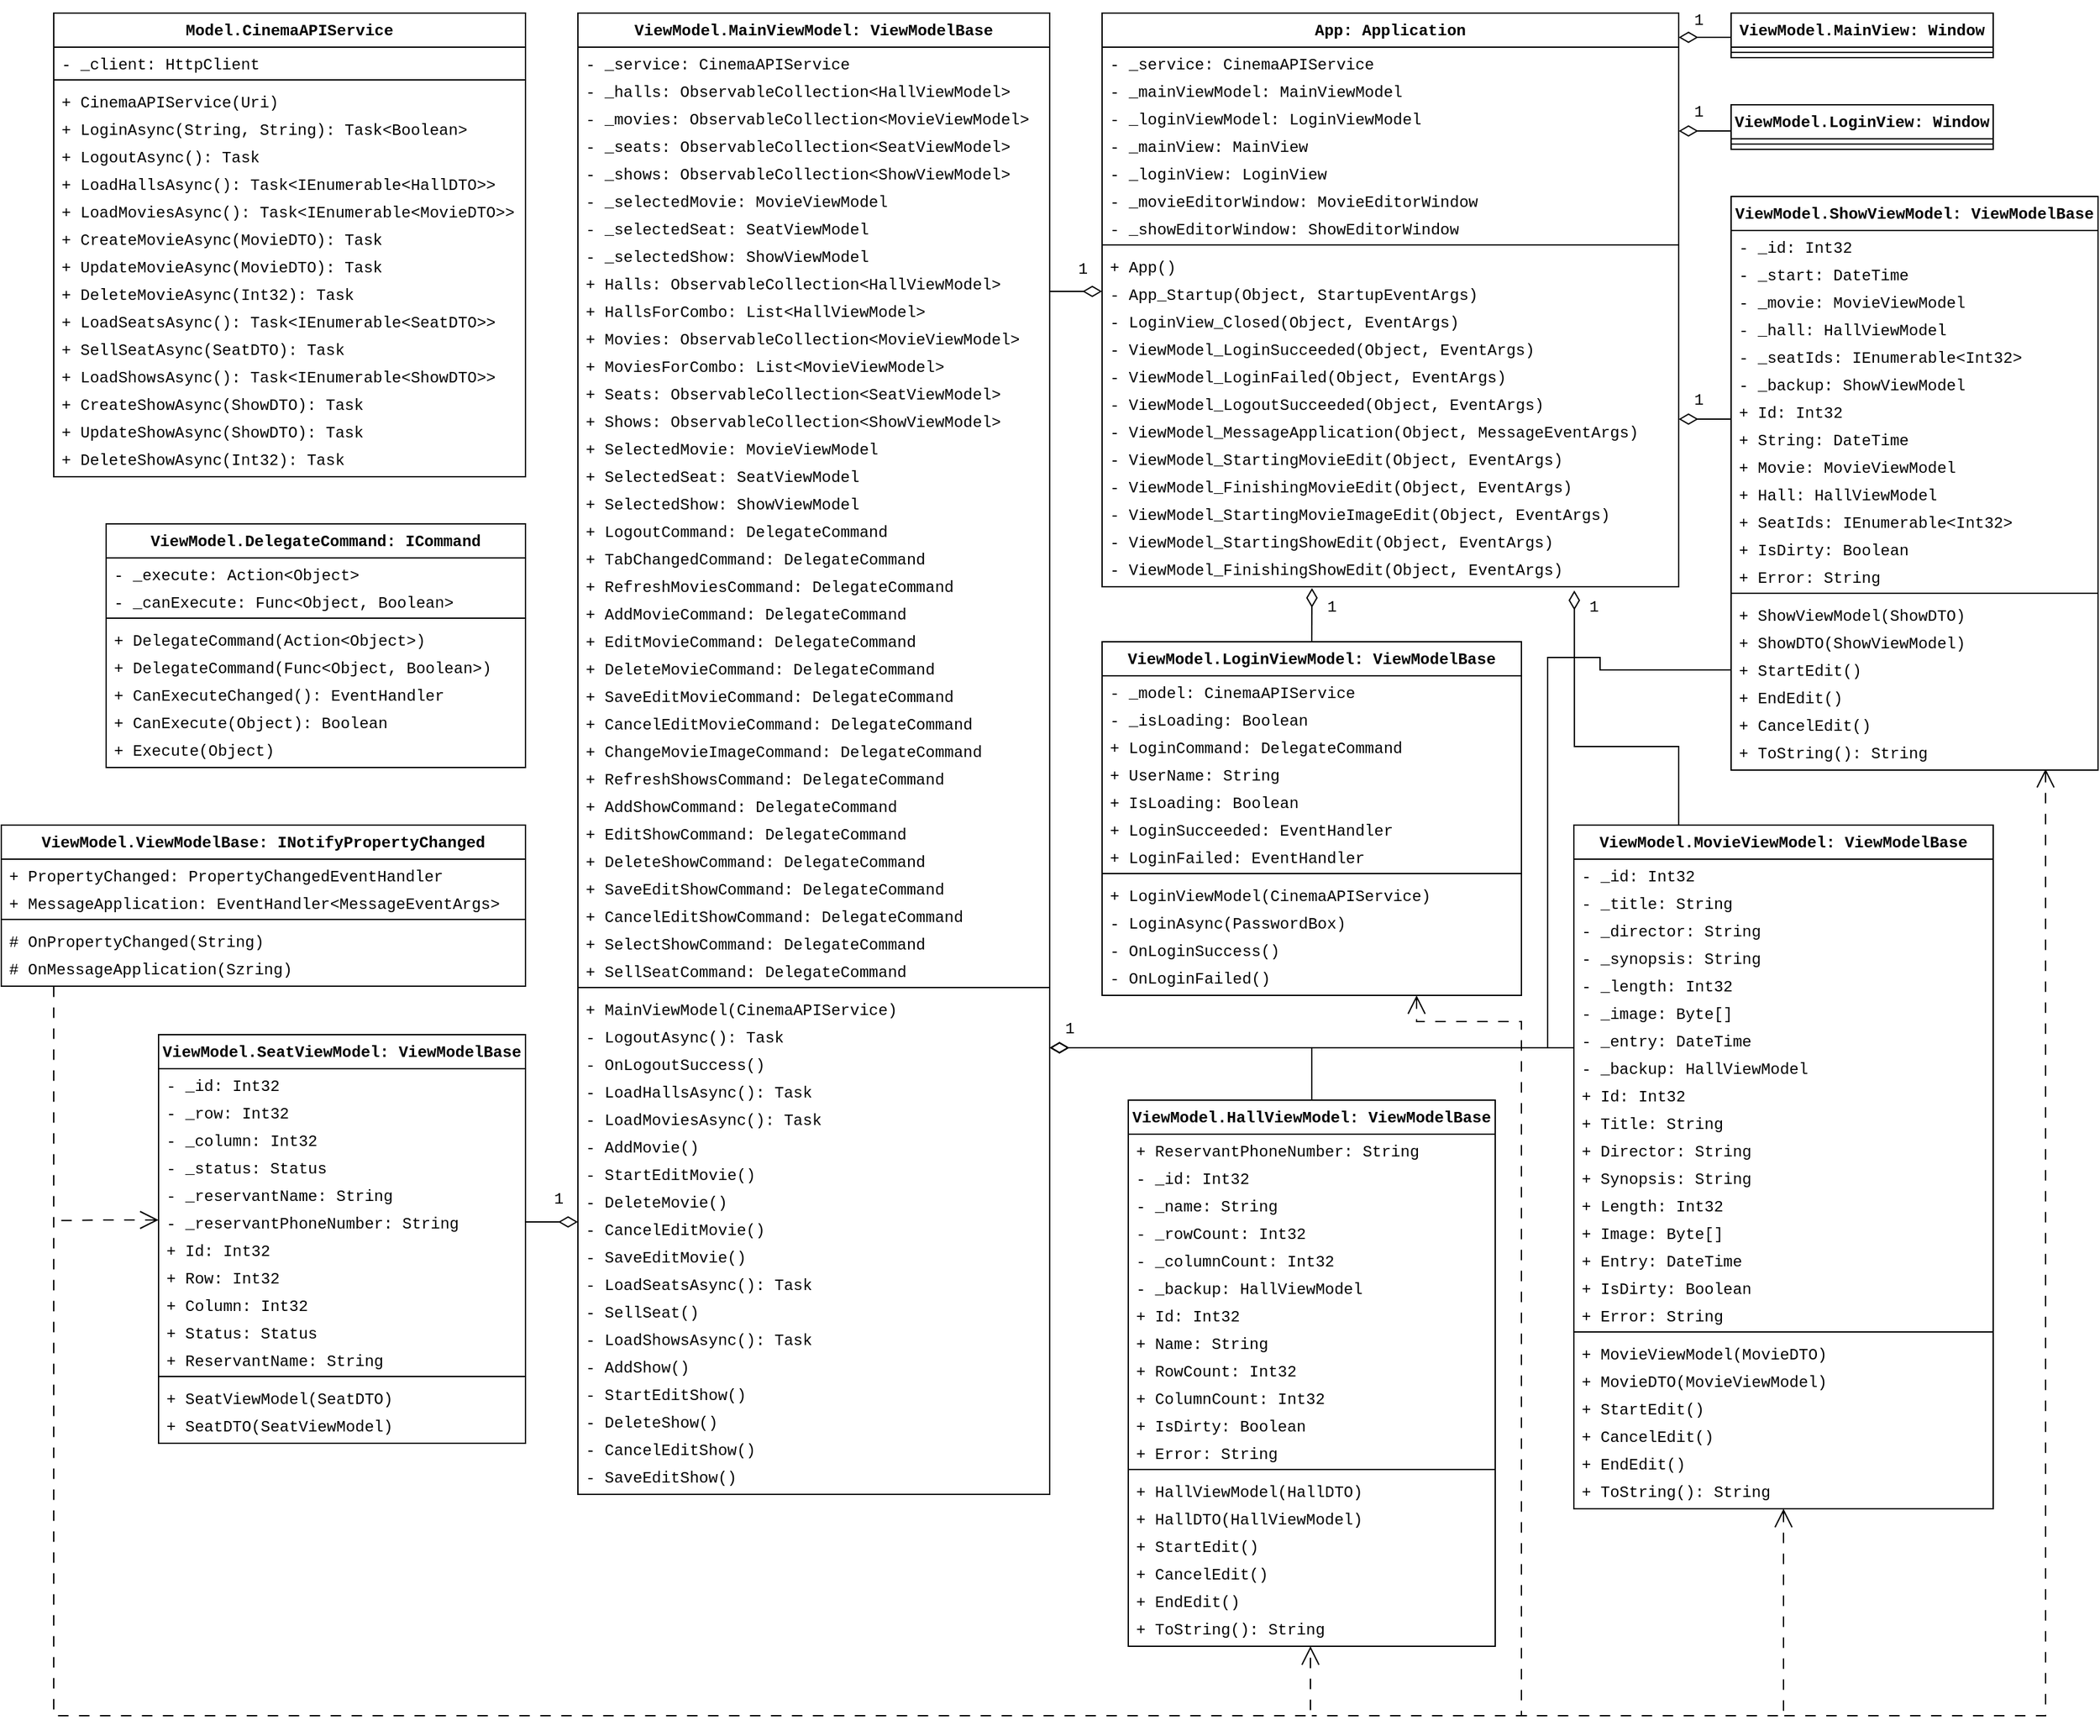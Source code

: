 <mxfile version="24.0.4" type="device">
  <diagram name="1 oldal" id="ZEmaSlT312Er0jaVH2z7">
    <mxGraphModel dx="3649" dy="1263" grid="1" gridSize="10" guides="1" tooltips="1" connect="1" arrows="1" fold="1" page="1" pageScale="1" pageWidth="1600" pageHeight="900" math="0" shadow="0">
      <root>
        <mxCell id="0" />
        <mxCell id="1" parent="0" />
        <mxCell id="4pJp5S-DtTJx7jMk60ZQ-88" style="edgeStyle=orthogonalEdgeStyle;rounded=0;orthogonalLoop=1;jettySize=auto;html=1;exitX=1;exitY=0.5;exitDx=0;exitDy=0;strokeColor=default;align=center;verticalAlign=middle;fontFamily=Helvetica;fontSize=11;fontColor=default;labelBackgroundColor=default;endArrow=diamondThin;endFill=0;endSize=12;" parent="1" edge="1">
          <mxGeometry relative="1" as="geometry">
            <Array as="points">
              <mxPoint x="400" y="97" />
              <mxPoint x="400" y="57" />
              <mxPoint x="760" y="57" />
              <mxPoint x="760" y="652" />
            </Array>
            <mxPoint x="720" y="652" as="targetPoint" />
          </mxGeometry>
        </mxCell>
        <mxCell id="4pJp5S-DtTJx7jMk60ZQ-99" style="edgeStyle=orthogonalEdgeStyle;rounded=0;orthogonalLoop=1;jettySize=auto;html=1;exitX=0.5;exitY=1;exitDx=0;exitDy=0;dashed=1;dashPattern=8 8;strokeColor=default;align=center;verticalAlign=middle;fontFamily=Helvetica;fontSize=11;fontColor=default;labelBackgroundColor=default;endArrow=open;endFill=0;endSize=12;" parent="1" edge="1">
          <mxGeometry relative="1" as="geometry">
            <Array as="points">
              <mxPoint x="580" y="140" />
              <mxPoint x="740" y="140" />
              <mxPoint x="740" y="474" />
            </Array>
            <mxPoint x="720" y="474" as="targetPoint" />
          </mxGeometry>
        </mxCell>
        <mxCell id="4pJp5S-DtTJx7jMk60ZQ-103" style="edgeStyle=orthogonalEdgeStyle;rounded=0;orthogonalLoop=1;jettySize=auto;html=1;exitX=0.5;exitY=1;exitDx=0;exitDy=0;dashed=1;dashPattern=8 8;strokeColor=default;align=center;verticalAlign=middle;fontFamily=Helvetica;fontSize=11;fontColor=default;labelBackgroundColor=default;endArrow=open;endFill=0;endSize=12;" parent="1" edge="1">
          <mxGeometry relative="1" as="geometry">
            <Array as="points">
              <mxPoint x="560" y="860" />
              <mxPoint x="20" y="860" />
              <mxPoint x="20" y="412" />
            </Array>
            <mxPoint x="40" y="412" as="targetPoint" />
          </mxGeometry>
        </mxCell>
        <mxCell id="4zWcLsF41zvIlpIRQmq1-1" value="&lt;font&gt;Model.CinemaAPIService&lt;/font&gt;" style="swimlane;fontStyle=1;align=center;verticalAlign=top;childLayout=stackLayout;horizontal=1;startSize=26;horizontalStack=0;resizeParent=1;resizeParentMax=0;resizeLast=0;collapsible=1;marginBottom=0;whiteSpace=wrap;html=1;fontFamily=Courier New;fillColor=none;" parent="1" vertex="1">
          <mxGeometry x="-1520" y="40" width="360" height="354" as="geometry" />
        </mxCell>
        <mxCell id="4zWcLsF41zvIlpIRQmq1-2" value="- _client: HttpClient" style="text;strokeColor=none;fillColor=none;align=left;verticalAlign=top;spacingLeft=4;spacingRight=4;overflow=hidden;rotatable=0;points=[[0,0.5],[1,0.5]];portConstraint=eastwest;whiteSpace=wrap;html=1;fontFamily=Courier New;" parent="4zWcLsF41zvIlpIRQmq1-1" vertex="1">
          <mxGeometry y="26" width="360" height="21" as="geometry" />
        </mxCell>
        <mxCell id="4zWcLsF41zvIlpIRQmq1-3" value="" style="line;strokeWidth=1;fillColor=none;align=left;verticalAlign=middle;spacingTop=-1;spacingLeft=3;spacingRight=3;rotatable=0;labelPosition=right;points=[];portConstraint=eastwest;strokeColor=inherit;" parent="4zWcLsF41zvIlpIRQmq1-1" vertex="1">
          <mxGeometry y="47" width="360" height="8" as="geometry" />
        </mxCell>
        <mxCell id="4zWcLsF41zvIlpIRQmq1-4" value="+ CinemaAPIService(Uri)" style="text;strokeColor=none;fillColor=none;align=left;verticalAlign=top;spacingLeft=4;spacingRight=4;overflow=hidden;rotatable=0;points=[[0,0.5],[1,0.5]];portConstraint=eastwest;whiteSpace=wrap;html=1;fontFamily=Courier New;" parent="4zWcLsF41zvIlpIRQmq1-1" vertex="1">
          <mxGeometry y="55" width="360" height="21" as="geometry" />
        </mxCell>
        <mxCell id="4zWcLsF41zvIlpIRQmq1-5" value="+ LoginAsync(String, String): Task&amp;lt;Boolean&amp;gt;" style="text;strokeColor=none;fillColor=none;align=left;verticalAlign=top;spacingLeft=4;spacingRight=4;overflow=hidden;rotatable=0;points=[[0,0.5],[1,0.5]];portConstraint=eastwest;whiteSpace=wrap;html=1;fontFamily=Courier New;" parent="4zWcLsF41zvIlpIRQmq1-1" vertex="1">
          <mxGeometry y="76" width="360" height="21" as="geometry" />
        </mxCell>
        <mxCell id="4zWcLsF41zvIlpIRQmq1-6" value="+ LogoutAsync(): Task" style="text;strokeColor=none;fillColor=none;align=left;verticalAlign=top;spacingLeft=4;spacingRight=4;overflow=hidden;rotatable=0;points=[[0,0.5],[1,0.5]];portConstraint=eastwest;whiteSpace=wrap;html=1;fontFamily=Courier New;" parent="4zWcLsF41zvIlpIRQmq1-1" vertex="1">
          <mxGeometry y="97" width="360" height="21" as="geometry" />
        </mxCell>
        <mxCell id="4zWcLsF41zvIlpIRQmq1-8" value="+ LoadHallsAsync(): Task&amp;lt;IEnumerable&amp;lt;HallDTO&amp;gt;&amp;gt;" style="text;strokeColor=none;fillColor=none;align=left;verticalAlign=top;spacingLeft=4;spacingRight=4;overflow=hidden;rotatable=0;points=[[0,0.5],[1,0.5]];portConstraint=eastwest;whiteSpace=wrap;html=1;fontFamily=Courier New;" parent="4zWcLsF41zvIlpIRQmq1-1" vertex="1">
          <mxGeometry y="118" width="360" height="21" as="geometry" />
        </mxCell>
        <mxCell id="4zWcLsF41zvIlpIRQmq1-9" value="+ LoadMoviesAsync(): Task&amp;lt;IEnumerable&amp;lt;MovieDTO&amp;gt;&amp;gt;" style="text;strokeColor=none;fillColor=none;align=left;verticalAlign=top;spacingLeft=4;spacingRight=4;overflow=hidden;rotatable=0;points=[[0,0.5],[1,0.5]];portConstraint=eastwest;whiteSpace=wrap;html=1;fontFamily=Courier New;" parent="4zWcLsF41zvIlpIRQmq1-1" vertex="1">
          <mxGeometry y="139" width="360" height="21" as="geometry" />
        </mxCell>
        <mxCell id="4zWcLsF41zvIlpIRQmq1-12" value="+ CreateMovieAsync(MovieDTO): Task" style="text;strokeColor=none;fillColor=none;align=left;verticalAlign=top;spacingLeft=4;spacingRight=4;overflow=hidden;rotatable=0;points=[[0,0.5],[1,0.5]];portConstraint=eastwest;whiteSpace=wrap;html=1;fontFamily=Courier New;" parent="4zWcLsF41zvIlpIRQmq1-1" vertex="1">
          <mxGeometry y="160" width="360" height="21" as="geometry" />
        </mxCell>
        <mxCell id="4zWcLsF41zvIlpIRQmq1-13" value="+ UpdateMovieAsync(MovieDTO): Task" style="text;strokeColor=none;fillColor=none;align=left;verticalAlign=top;spacingLeft=4;spacingRight=4;overflow=hidden;rotatable=0;points=[[0,0.5],[1,0.5]];portConstraint=eastwest;whiteSpace=wrap;html=1;fontFamily=Courier New;" parent="4zWcLsF41zvIlpIRQmq1-1" vertex="1">
          <mxGeometry y="181" width="360" height="21" as="geometry" />
        </mxCell>
        <mxCell id="4zWcLsF41zvIlpIRQmq1-14" value="+ DeleteMovieAsync(Int32): Task" style="text;strokeColor=none;fillColor=none;align=left;verticalAlign=top;spacingLeft=4;spacingRight=4;overflow=hidden;rotatable=0;points=[[0,0.5],[1,0.5]];portConstraint=eastwest;whiteSpace=wrap;html=1;fontFamily=Courier New;" parent="4zWcLsF41zvIlpIRQmq1-1" vertex="1">
          <mxGeometry y="202" width="360" height="21" as="geometry" />
        </mxCell>
        <mxCell id="4zWcLsF41zvIlpIRQmq1-10" value="+ LoadSeatsAsync(): Task&amp;lt;IEnumerable&amp;lt;SeatDTO&amp;gt;&amp;gt;" style="text;strokeColor=none;fillColor=none;align=left;verticalAlign=top;spacingLeft=4;spacingRight=4;overflow=hidden;rotatable=0;points=[[0,0.5],[1,0.5]];portConstraint=eastwest;whiteSpace=wrap;html=1;fontFamily=Courier New;" parent="4zWcLsF41zvIlpIRQmq1-1" vertex="1">
          <mxGeometry y="223" width="360" height="21" as="geometry" />
        </mxCell>
        <mxCell id="4zWcLsF41zvIlpIRQmq1-15" value="+ SellSeatAsync(SeatDTO): Task" style="text;strokeColor=none;fillColor=none;align=left;verticalAlign=top;spacingLeft=4;spacingRight=4;overflow=hidden;rotatable=0;points=[[0,0.5],[1,0.5]];portConstraint=eastwest;whiteSpace=wrap;html=1;fontFamily=Courier New;" parent="4zWcLsF41zvIlpIRQmq1-1" vertex="1">
          <mxGeometry y="244" width="360" height="21" as="geometry" />
        </mxCell>
        <mxCell id="4zWcLsF41zvIlpIRQmq1-11" value="+ LoadShowsAsync(): Task&amp;lt;IEnumerable&amp;lt;ShowDTO&amp;gt;&amp;gt;" style="text;strokeColor=none;fillColor=none;align=left;verticalAlign=top;spacingLeft=4;spacingRight=4;overflow=hidden;rotatable=0;points=[[0,0.5],[1,0.5]];portConstraint=eastwest;whiteSpace=wrap;html=1;fontFamily=Courier New;" parent="4zWcLsF41zvIlpIRQmq1-1" vertex="1">
          <mxGeometry y="265" width="360" height="21" as="geometry" />
        </mxCell>
        <mxCell id="4zWcLsF41zvIlpIRQmq1-19" value="+ CreateShowAsync(ShowDTO): Task" style="text;strokeColor=none;fillColor=none;align=left;verticalAlign=top;spacingLeft=4;spacingRight=4;overflow=hidden;rotatable=0;points=[[0,0.5],[1,0.5]];portConstraint=eastwest;whiteSpace=wrap;html=1;fontFamily=Courier New;" parent="4zWcLsF41zvIlpIRQmq1-1" vertex="1">
          <mxGeometry y="286" width="360" height="21" as="geometry" />
        </mxCell>
        <mxCell id="4zWcLsF41zvIlpIRQmq1-20" value="+ UpdateShowAsync(ShowDTO): Task" style="text;strokeColor=none;fillColor=none;align=left;verticalAlign=top;spacingLeft=4;spacingRight=4;overflow=hidden;rotatable=0;points=[[0,0.5],[1,0.5]];portConstraint=eastwest;whiteSpace=wrap;html=1;fontFamily=Courier New;" parent="4zWcLsF41zvIlpIRQmq1-1" vertex="1">
          <mxGeometry y="307" width="360" height="21" as="geometry" />
        </mxCell>
        <mxCell id="4zWcLsF41zvIlpIRQmq1-7" value="+ DeleteShowAsync(Int32): Task" style="text;strokeColor=none;fillColor=none;align=left;verticalAlign=top;spacingLeft=4;spacingRight=4;overflow=hidden;rotatable=0;points=[[0,0.5],[1,0.5]];portConstraint=eastwest;whiteSpace=wrap;html=1;fontFamily=Courier New;" parent="4zWcLsF41zvIlpIRQmq1-1" vertex="1">
          <mxGeometry y="328" width="360" height="26" as="geometry" />
        </mxCell>
        <mxCell id="4zWcLsF41zvIlpIRQmq1-21" value="&lt;font&gt;ViewModel.DelegateCommand: ICommand&lt;/font&gt;" style="swimlane;fontStyle=1;align=center;verticalAlign=top;childLayout=stackLayout;horizontal=1;startSize=26;horizontalStack=0;resizeParent=1;resizeParentMax=0;resizeLast=0;collapsible=1;marginBottom=0;whiteSpace=wrap;html=1;fontFamily=Courier New;fillColor=none;" parent="1" vertex="1">
          <mxGeometry x="-1480" y="430" width="320" height="186" as="geometry" />
        </mxCell>
        <mxCell id="4zWcLsF41zvIlpIRQmq1-22" value="- _execute: Action&amp;lt;Object&amp;gt;" style="text;strokeColor=none;fillColor=none;align=left;verticalAlign=top;spacingLeft=4;spacingRight=4;overflow=hidden;rotatable=0;points=[[0,0.5],[1,0.5]];portConstraint=eastwest;whiteSpace=wrap;html=1;fontFamily=Courier New;" parent="4zWcLsF41zvIlpIRQmq1-21" vertex="1">
          <mxGeometry y="26" width="320" height="21" as="geometry" />
        </mxCell>
        <mxCell id="4zWcLsF41zvIlpIRQmq1-38" value="- _canExecute: Func&amp;lt;Object, Boolean&amp;gt;" style="text;strokeColor=none;fillColor=none;align=left;verticalAlign=top;spacingLeft=4;spacingRight=4;overflow=hidden;rotatable=0;points=[[0,0.5],[1,0.5]];portConstraint=eastwest;whiteSpace=wrap;html=1;fontFamily=Courier New;" parent="4zWcLsF41zvIlpIRQmq1-21" vertex="1">
          <mxGeometry y="47" width="320" height="21" as="geometry" />
        </mxCell>
        <mxCell id="4zWcLsF41zvIlpIRQmq1-23" value="" style="line;strokeWidth=1;fillColor=none;align=left;verticalAlign=middle;spacingTop=-1;spacingLeft=3;spacingRight=3;rotatable=0;labelPosition=right;points=[];portConstraint=eastwest;strokeColor=inherit;" parent="4zWcLsF41zvIlpIRQmq1-21" vertex="1">
          <mxGeometry y="68" width="320" height="8" as="geometry" />
        </mxCell>
        <mxCell id="4zWcLsF41zvIlpIRQmq1-24" value="+ DelegateCommand(Action&amp;lt;Object&amp;gt;)" style="text;strokeColor=none;fillColor=none;align=left;verticalAlign=top;spacingLeft=4;spacingRight=4;overflow=hidden;rotatable=0;points=[[0,0.5],[1,0.5]];portConstraint=eastwest;whiteSpace=wrap;html=1;fontFamily=Courier New;" parent="4zWcLsF41zvIlpIRQmq1-21" vertex="1">
          <mxGeometry y="76" width="320" height="21" as="geometry" />
        </mxCell>
        <mxCell id="4zWcLsF41zvIlpIRQmq1-39" value="+ DelegateCommand(Func&amp;lt;Object, Boolean&amp;gt;)" style="text;strokeColor=none;fillColor=none;align=left;verticalAlign=top;spacingLeft=4;spacingRight=4;overflow=hidden;rotatable=0;points=[[0,0.5],[1,0.5]];portConstraint=eastwest;whiteSpace=wrap;html=1;fontFamily=Courier New;" parent="4zWcLsF41zvIlpIRQmq1-21" vertex="1">
          <mxGeometry y="97" width="320" height="21" as="geometry" />
        </mxCell>
        <mxCell id="4zWcLsF41zvIlpIRQmq1-25" value="+ CanExecuteChanged(): EventHandler" style="text;strokeColor=none;fillColor=none;align=left;verticalAlign=top;spacingLeft=4;spacingRight=4;overflow=hidden;rotatable=0;points=[[0,0.5],[1,0.5]];portConstraint=eastwest;whiteSpace=wrap;html=1;fontFamily=Courier New;" parent="4zWcLsF41zvIlpIRQmq1-21" vertex="1">
          <mxGeometry y="118" width="320" height="21" as="geometry" />
        </mxCell>
        <mxCell id="4zWcLsF41zvIlpIRQmq1-26" value="+ CanExecute(Object): Boolean" style="text;strokeColor=none;fillColor=none;align=left;verticalAlign=top;spacingLeft=4;spacingRight=4;overflow=hidden;rotatable=0;points=[[0,0.5],[1,0.5]];portConstraint=eastwest;whiteSpace=wrap;html=1;fontFamily=Courier New;" parent="4zWcLsF41zvIlpIRQmq1-21" vertex="1">
          <mxGeometry y="139" width="320" height="21" as="geometry" />
        </mxCell>
        <mxCell id="4zWcLsF41zvIlpIRQmq1-37" value="+ Execute(Object)" style="text;strokeColor=none;fillColor=none;align=left;verticalAlign=top;spacingLeft=4;spacingRight=4;overflow=hidden;rotatable=0;points=[[0,0.5],[1,0.5]];portConstraint=eastwest;whiteSpace=wrap;html=1;fontFamily=Courier New;" parent="4zWcLsF41zvIlpIRQmq1-21" vertex="1">
          <mxGeometry y="160" width="320" height="26" as="geometry" />
        </mxCell>
        <mxCell id="rQg_jqKDbWX9gVux94N7-50" style="edgeStyle=orthogonalEdgeStyle;rounded=0;orthogonalLoop=1;jettySize=auto;html=1;exitX=0.1;exitY=1.011;exitDx=0;exitDy=0;exitPerimeter=0;endArrow=open;endFill=0;startSize=6;endSize=12;dashed=1;dashPattern=8 8;" edge="1" parent="1" source="4zWcLsF41zvIlpIRQmq1-48" target="4zWcLsF41zvIlpIRQmq1-220">
          <mxGeometry relative="1" as="geometry">
            <mxPoint x="-200" y="1340" as="targetPoint" />
            <Array as="points">
              <mxPoint x="-1520" y="1340" />
              <mxPoint x="-561" y="1340" />
            </Array>
          </mxGeometry>
        </mxCell>
        <mxCell id="4zWcLsF41zvIlpIRQmq1-40" value="&lt;font&gt;ViewModel.ViewModelBase: INotifyPropertyChanged&lt;/font&gt;" style="swimlane;fontStyle=1;align=center;verticalAlign=top;childLayout=stackLayout;horizontal=1;startSize=26;horizontalStack=0;resizeParent=1;resizeParentMax=0;resizeLast=0;collapsible=1;marginBottom=0;whiteSpace=wrap;html=1;fontFamily=Courier New;fillColor=none;" parent="1" vertex="1">
          <mxGeometry x="-1560" y="660" width="400" height="123" as="geometry" />
        </mxCell>
        <mxCell id="4zWcLsF41zvIlpIRQmq1-41" value="+ PropertyChanged: PropertyChangedEventHandler" style="text;strokeColor=none;fillColor=none;align=left;verticalAlign=top;spacingLeft=4;spacingRight=4;overflow=hidden;rotatable=0;points=[[0,0.5],[1,0.5]];portConstraint=eastwest;whiteSpace=wrap;html=1;fontFamily=Courier New;" parent="4zWcLsF41zvIlpIRQmq1-40" vertex="1">
          <mxGeometry y="26" width="400" height="21" as="geometry" />
        </mxCell>
        <mxCell id="4zWcLsF41zvIlpIRQmq1-42" value="+ MessageApplication: EventHandler&amp;lt;MessageEventArgs&amp;gt;" style="text;strokeColor=none;fillColor=none;align=left;verticalAlign=top;spacingLeft=4;spacingRight=4;overflow=hidden;rotatable=0;points=[[0,0.5],[1,0.5]];portConstraint=eastwest;whiteSpace=wrap;html=1;fontFamily=Courier New;" parent="4zWcLsF41zvIlpIRQmq1-40" vertex="1">
          <mxGeometry y="47" width="400" height="21" as="geometry" />
        </mxCell>
        <mxCell id="4zWcLsF41zvIlpIRQmq1-43" value="" style="line;strokeWidth=1;fillColor=none;align=left;verticalAlign=middle;spacingTop=-1;spacingLeft=3;spacingRight=3;rotatable=0;labelPosition=right;points=[];portConstraint=eastwest;strokeColor=inherit;" parent="4zWcLsF41zvIlpIRQmq1-40" vertex="1">
          <mxGeometry y="68" width="400" height="8" as="geometry" />
        </mxCell>
        <mxCell id="4zWcLsF41zvIlpIRQmq1-44" value="# OnPropertyChanged(String)" style="text;strokeColor=none;fillColor=none;align=left;verticalAlign=top;spacingLeft=4;spacingRight=4;overflow=hidden;rotatable=0;points=[[0,0.5],[1,0.5]];portConstraint=eastwest;whiteSpace=wrap;html=1;fontFamily=Courier New;" parent="4zWcLsF41zvIlpIRQmq1-40" vertex="1">
          <mxGeometry y="76" width="400" height="21" as="geometry" />
        </mxCell>
        <mxCell id="4zWcLsF41zvIlpIRQmq1-48" value="# OnMessageApplication(Szring)" style="text;strokeColor=none;fillColor=none;align=left;verticalAlign=top;spacingLeft=4;spacingRight=4;overflow=hidden;rotatable=0;points=[[0,0.5],[1,0.5]];portConstraint=eastwest;whiteSpace=wrap;html=1;fontFamily=Courier New;" parent="4zWcLsF41zvIlpIRQmq1-40" vertex="1">
          <mxGeometry y="97" width="400" height="26" as="geometry" />
        </mxCell>
        <mxCell id="4zWcLsF41zvIlpIRQmq1-50" value="ViewModel.MainViewModel: ViewModelBase" style="swimlane;fontStyle=1;align=center;verticalAlign=top;childLayout=stackLayout;horizontal=1;startSize=26;horizontalStack=0;resizeParent=1;resizeParentMax=0;resizeLast=0;collapsible=1;marginBottom=0;whiteSpace=wrap;html=1;fontFamily=Courier New;fillColor=none;" parent="1" vertex="1">
          <mxGeometry x="-1120" y="40" width="360" height="1131" as="geometry" />
        </mxCell>
        <mxCell id="4zWcLsF41zvIlpIRQmq1-51" value="- _service: CinemaAPIService" style="text;strokeColor=none;fillColor=none;align=left;verticalAlign=top;spacingLeft=4;spacingRight=4;overflow=hidden;rotatable=0;points=[[0,0.5],[1,0.5]];portConstraint=eastwest;whiteSpace=wrap;html=1;fontFamily=Courier New;" parent="4zWcLsF41zvIlpIRQmq1-50" vertex="1">
          <mxGeometry y="26" width="360" height="21" as="geometry" />
        </mxCell>
        <mxCell id="4zWcLsF41zvIlpIRQmq1-67" value="- _halls: ObservableCollection&amp;lt;HallViewModel&amp;gt;" style="text;strokeColor=none;fillColor=none;align=left;verticalAlign=top;spacingLeft=4;spacingRight=4;overflow=hidden;rotatable=0;points=[[0,0.5],[1,0.5]];portConstraint=eastwest;whiteSpace=wrap;html=1;fontFamily=Courier New;" parent="4zWcLsF41zvIlpIRQmq1-50" vertex="1">
          <mxGeometry y="47" width="360" height="21" as="geometry" />
        </mxCell>
        <mxCell id="4zWcLsF41zvIlpIRQmq1-68" value="- _movies: ObservableCollection&amp;lt;MovieViewModel&amp;gt;&amp;nbsp;" style="text;strokeColor=none;fillColor=none;align=left;verticalAlign=top;spacingLeft=4;spacingRight=4;overflow=hidden;rotatable=0;points=[[0,0.5],[1,0.5]];portConstraint=eastwest;whiteSpace=wrap;html=1;fontFamily=Courier New;" parent="4zWcLsF41zvIlpIRQmq1-50" vertex="1">
          <mxGeometry y="68" width="360" height="21" as="geometry" />
        </mxCell>
        <mxCell id="4zWcLsF41zvIlpIRQmq1-69" value="- _seats: ObservableCollection&amp;lt;SeatViewModel&amp;gt;" style="text;strokeColor=none;fillColor=none;align=left;verticalAlign=top;spacingLeft=4;spacingRight=4;overflow=hidden;rotatable=0;points=[[0,0.5],[1,0.5]];portConstraint=eastwest;whiteSpace=wrap;html=1;fontFamily=Courier New;" parent="4zWcLsF41zvIlpIRQmq1-50" vertex="1">
          <mxGeometry y="89" width="360" height="21" as="geometry" />
        </mxCell>
        <mxCell id="4zWcLsF41zvIlpIRQmq1-70" value="- _shows: ObservableCollection&amp;lt;ShowViewModel&amp;gt;" style="text;strokeColor=none;fillColor=none;align=left;verticalAlign=top;spacingLeft=4;spacingRight=4;overflow=hidden;rotatable=0;points=[[0,0.5],[1,0.5]];portConstraint=eastwest;whiteSpace=wrap;html=1;fontFamily=Courier New;" parent="4zWcLsF41zvIlpIRQmq1-50" vertex="1">
          <mxGeometry y="110" width="360" height="21" as="geometry" />
        </mxCell>
        <mxCell id="4zWcLsF41zvIlpIRQmq1-71" value="- _selectedMovie: MovieViewModel" style="text;strokeColor=none;fillColor=none;align=left;verticalAlign=top;spacingLeft=4;spacingRight=4;overflow=hidden;rotatable=0;points=[[0,0.5],[1,0.5]];portConstraint=eastwest;whiteSpace=wrap;html=1;fontFamily=Courier New;" parent="4zWcLsF41zvIlpIRQmq1-50" vertex="1">
          <mxGeometry y="131" width="360" height="21" as="geometry" />
        </mxCell>
        <mxCell id="4zWcLsF41zvIlpIRQmq1-72" value="- _selectedSeat: SeatViewModel" style="text;strokeColor=none;fillColor=none;align=left;verticalAlign=top;spacingLeft=4;spacingRight=4;overflow=hidden;rotatable=0;points=[[0,0.5],[1,0.5]];portConstraint=eastwest;whiteSpace=wrap;html=1;fontFamily=Courier New;" parent="4zWcLsF41zvIlpIRQmq1-50" vertex="1">
          <mxGeometry y="152" width="360" height="21" as="geometry" />
        </mxCell>
        <mxCell id="4zWcLsF41zvIlpIRQmq1-73" value="- _selectedShow: ShowViewModel" style="text;strokeColor=none;fillColor=none;align=left;verticalAlign=top;spacingLeft=4;spacingRight=4;overflow=hidden;rotatable=0;points=[[0,0.5],[1,0.5]];portConstraint=eastwest;whiteSpace=wrap;html=1;fontFamily=Courier New;" parent="4zWcLsF41zvIlpIRQmq1-50" vertex="1">
          <mxGeometry y="173" width="360" height="21" as="geometry" />
        </mxCell>
        <mxCell id="4zWcLsF41zvIlpIRQmq1-75" value="+ Halls: ObservableCollection&amp;lt;HallViewModel&amp;gt;" style="text;strokeColor=none;fillColor=none;align=left;verticalAlign=top;spacingLeft=4;spacingRight=4;overflow=hidden;rotatable=0;points=[[0,0.5],[1,0.5]];portConstraint=eastwest;whiteSpace=wrap;html=1;fontFamily=Courier New;" parent="4zWcLsF41zvIlpIRQmq1-50" vertex="1">
          <mxGeometry y="194" width="360" height="21" as="geometry" />
        </mxCell>
        <mxCell id="4zWcLsF41zvIlpIRQmq1-74" value="+ HallsForCombo: List&amp;lt;HallViewModel&amp;gt;" style="text;strokeColor=none;fillColor=none;align=left;verticalAlign=top;spacingLeft=4;spacingRight=4;overflow=hidden;rotatable=0;points=[[0,0.5],[1,0.5]];portConstraint=eastwest;whiteSpace=wrap;html=1;fontFamily=Courier New;" parent="4zWcLsF41zvIlpIRQmq1-50" vertex="1">
          <mxGeometry y="215" width="360" height="21" as="geometry" />
        </mxCell>
        <mxCell id="4zWcLsF41zvIlpIRQmq1-77" value="+ Movies: ObservableCollection&amp;lt;MovieViewModel&amp;gt;" style="text;strokeColor=none;fillColor=none;align=left;verticalAlign=top;spacingLeft=4;spacingRight=4;overflow=hidden;rotatable=0;points=[[0,0.5],[1,0.5]];portConstraint=eastwest;whiteSpace=wrap;html=1;fontFamily=Courier New;" parent="4zWcLsF41zvIlpIRQmq1-50" vertex="1">
          <mxGeometry y="236" width="360" height="21" as="geometry" />
        </mxCell>
        <mxCell id="4zWcLsF41zvIlpIRQmq1-78" value="+ MoviesForCombo: List&amp;lt;MovieViewModel&amp;gt;" style="text;strokeColor=none;fillColor=none;align=left;verticalAlign=top;spacingLeft=4;spacingRight=4;overflow=hidden;rotatable=0;points=[[0,0.5],[1,0.5]];portConstraint=eastwest;whiteSpace=wrap;html=1;fontFamily=Courier New;" parent="4zWcLsF41zvIlpIRQmq1-50" vertex="1">
          <mxGeometry y="257" width="360" height="21" as="geometry" />
        </mxCell>
        <mxCell id="4zWcLsF41zvIlpIRQmq1-79" value="+ Seats: ObservableCollection&amp;lt;SeatViewModel&amp;gt;" style="text;strokeColor=none;fillColor=none;align=left;verticalAlign=top;spacingLeft=4;spacingRight=4;overflow=hidden;rotatable=0;points=[[0,0.5],[1,0.5]];portConstraint=eastwest;whiteSpace=wrap;html=1;fontFamily=Courier New;" parent="4zWcLsF41zvIlpIRQmq1-50" vertex="1">
          <mxGeometry y="278" width="360" height="21" as="geometry" />
        </mxCell>
        <mxCell id="4zWcLsF41zvIlpIRQmq1-80" value="+ Shows: ObservableCollection&amp;lt;ShowViewModel&amp;gt;" style="text;strokeColor=none;fillColor=none;align=left;verticalAlign=top;spacingLeft=4;spacingRight=4;overflow=hidden;rotatable=0;points=[[0,0.5],[1,0.5]];portConstraint=eastwest;whiteSpace=wrap;html=1;fontFamily=Courier New;" parent="4zWcLsF41zvIlpIRQmq1-50" vertex="1">
          <mxGeometry y="299" width="360" height="21" as="geometry" />
        </mxCell>
        <mxCell id="4zWcLsF41zvIlpIRQmq1-81" value="+ SelectedMovie: MovieViewModel" style="text;strokeColor=none;fillColor=none;align=left;verticalAlign=top;spacingLeft=4;spacingRight=4;overflow=hidden;rotatable=0;points=[[0,0.5],[1,0.5]];portConstraint=eastwest;whiteSpace=wrap;html=1;fontFamily=Courier New;" parent="4zWcLsF41zvIlpIRQmq1-50" vertex="1">
          <mxGeometry y="320" width="360" height="21" as="geometry" />
        </mxCell>
        <mxCell id="4zWcLsF41zvIlpIRQmq1-82" value="+ SelectedSeat: SeatViewModel" style="text;strokeColor=none;fillColor=none;align=left;verticalAlign=top;spacingLeft=4;spacingRight=4;overflow=hidden;rotatable=0;points=[[0,0.5],[1,0.5]];portConstraint=eastwest;whiteSpace=wrap;html=1;fontFamily=Courier New;" parent="4zWcLsF41zvIlpIRQmq1-50" vertex="1">
          <mxGeometry y="341" width="360" height="21" as="geometry" />
        </mxCell>
        <mxCell id="4zWcLsF41zvIlpIRQmq1-83" value="+ SelectedShow: ShowViewModel" style="text;strokeColor=none;fillColor=none;align=left;verticalAlign=top;spacingLeft=4;spacingRight=4;overflow=hidden;rotatable=0;points=[[0,0.5],[1,0.5]];portConstraint=eastwest;whiteSpace=wrap;html=1;fontFamily=Courier New;" parent="4zWcLsF41zvIlpIRQmq1-50" vertex="1">
          <mxGeometry y="362" width="360" height="21" as="geometry" />
        </mxCell>
        <mxCell id="4zWcLsF41zvIlpIRQmq1-84" value="+ LogoutCommand: DelegateCommand" style="text;strokeColor=none;fillColor=none;align=left;verticalAlign=top;spacingLeft=4;spacingRight=4;overflow=hidden;rotatable=0;points=[[0,0.5],[1,0.5]];portConstraint=eastwest;whiteSpace=wrap;html=1;fontFamily=Courier New;" parent="4zWcLsF41zvIlpIRQmq1-50" vertex="1">
          <mxGeometry y="383" width="360" height="21" as="geometry" />
        </mxCell>
        <mxCell id="4zWcLsF41zvIlpIRQmq1-85" value="+ TabChangedCommand: DelegateCommand" style="text;strokeColor=none;fillColor=none;align=left;verticalAlign=top;spacingLeft=4;spacingRight=4;overflow=hidden;rotatable=0;points=[[0,0.5],[1,0.5]];portConstraint=eastwest;whiteSpace=wrap;html=1;fontFamily=Courier New;" parent="4zWcLsF41zvIlpIRQmq1-50" vertex="1">
          <mxGeometry y="404" width="360" height="21" as="geometry" />
        </mxCell>
        <mxCell id="4zWcLsF41zvIlpIRQmq1-86" value="+ RefreshMoviesCommand: DelegateCommand" style="text;strokeColor=none;fillColor=none;align=left;verticalAlign=top;spacingLeft=4;spacingRight=4;overflow=hidden;rotatable=0;points=[[0,0.5],[1,0.5]];portConstraint=eastwest;whiteSpace=wrap;html=1;fontFamily=Courier New;" parent="4zWcLsF41zvIlpIRQmq1-50" vertex="1">
          <mxGeometry y="425" width="360" height="21" as="geometry" />
        </mxCell>
        <mxCell id="4zWcLsF41zvIlpIRQmq1-87" value="+ AddMovieCommand: DelegateCommand" style="text;strokeColor=none;fillColor=none;align=left;verticalAlign=top;spacingLeft=4;spacingRight=4;overflow=hidden;rotatable=0;points=[[0,0.5],[1,0.5]];portConstraint=eastwest;whiteSpace=wrap;html=1;fontFamily=Courier New;" parent="4zWcLsF41zvIlpIRQmq1-50" vertex="1">
          <mxGeometry y="446" width="360" height="21" as="geometry" />
        </mxCell>
        <mxCell id="4zWcLsF41zvIlpIRQmq1-88" value="+ EditMovieCommand: DelegateCommand" style="text;strokeColor=none;fillColor=none;align=left;verticalAlign=top;spacingLeft=4;spacingRight=4;overflow=hidden;rotatable=0;points=[[0,0.5],[1,0.5]];portConstraint=eastwest;whiteSpace=wrap;html=1;fontFamily=Courier New;" parent="4zWcLsF41zvIlpIRQmq1-50" vertex="1">
          <mxGeometry y="467" width="360" height="21" as="geometry" />
        </mxCell>
        <mxCell id="4zWcLsF41zvIlpIRQmq1-89" value="+ DeleteMovieCommand: DelegateCommand" style="text;strokeColor=none;fillColor=none;align=left;verticalAlign=top;spacingLeft=4;spacingRight=4;overflow=hidden;rotatable=0;points=[[0,0.5],[1,0.5]];portConstraint=eastwest;whiteSpace=wrap;html=1;fontFamily=Courier New;" parent="4zWcLsF41zvIlpIRQmq1-50" vertex="1">
          <mxGeometry y="488" width="360" height="21" as="geometry" />
        </mxCell>
        <mxCell id="4zWcLsF41zvIlpIRQmq1-129" value="+ SaveEditMovieCommand: DelegateCommand" style="text;strokeColor=none;fillColor=none;align=left;verticalAlign=top;spacingLeft=4;spacingRight=4;overflow=hidden;rotatable=0;points=[[0,0.5],[1,0.5]];portConstraint=eastwest;whiteSpace=wrap;html=1;fontFamily=Courier New;" parent="4zWcLsF41zvIlpIRQmq1-50" vertex="1">
          <mxGeometry y="509" width="360" height="21" as="geometry" />
        </mxCell>
        <mxCell id="4zWcLsF41zvIlpIRQmq1-130" value="+ CancelEditMovieCommand: DelegateCommand" style="text;strokeColor=none;fillColor=none;align=left;verticalAlign=top;spacingLeft=4;spacingRight=4;overflow=hidden;rotatable=0;points=[[0,0.5],[1,0.5]];portConstraint=eastwest;whiteSpace=wrap;html=1;fontFamily=Courier New;" parent="4zWcLsF41zvIlpIRQmq1-50" vertex="1">
          <mxGeometry y="530" width="360" height="21" as="geometry" />
        </mxCell>
        <mxCell id="4zWcLsF41zvIlpIRQmq1-131" value="+ ChangeMovieImageCommand: DelegateCommand" style="text;strokeColor=none;fillColor=none;align=left;verticalAlign=top;spacingLeft=4;spacingRight=4;overflow=hidden;rotatable=0;points=[[0,0.5],[1,0.5]];portConstraint=eastwest;whiteSpace=wrap;html=1;fontFamily=Courier New;" parent="4zWcLsF41zvIlpIRQmq1-50" vertex="1">
          <mxGeometry y="551" width="360" height="21" as="geometry" />
        </mxCell>
        <mxCell id="4zWcLsF41zvIlpIRQmq1-132" value="+ RefreshShowsCommand: DelegateCommand" style="text;strokeColor=none;fillColor=none;align=left;verticalAlign=top;spacingLeft=4;spacingRight=4;overflow=hidden;rotatable=0;points=[[0,0.5],[1,0.5]];portConstraint=eastwest;whiteSpace=wrap;html=1;fontFamily=Courier New;" parent="4zWcLsF41zvIlpIRQmq1-50" vertex="1">
          <mxGeometry y="572" width="360" height="21" as="geometry" />
        </mxCell>
        <mxCell id="4zWcLsF41zvIlpIRQmq1-133" value="+ AddShowCommand: DelegateCommand" style="text;strokeColor=none;fillColor=none;align=left;verticalAlign=top;spacingLeft=4;spacingRight=4;overflow=hidden;rotatable=0;points=[[0,0.5],[1,0.5]];portConstraint=eastwest;whiteSpace=wrap;html=1;fontFamily=Courier New;" parent="4zWcLsF41zvIlpIRQmq1-50" vertex="1">
          <mxGeometry y="593" width="360" height="21" as="geometry" />
        </mxCell>
        <mxCell id="4zWcLsF41zvIlpIRQmq1-134" value="+ EditShowCommand: DelegateCommand" style="text;strokeColor=none;fillColor=none;align=left;verticalAlign=top;spacingLeft=4;spacingRight=4;overflow=hidden;rotatable=0;points=[[0,0.5],[1,0.5]];portConstraint=eastwest;whiteSpace=wrap;html=1;fontFamily=Courier New;" parent="4zWcLsF41zvIlpIRQmq1-50" vertex="1">
          <mxGeometry y="614" width="360" height="21" as="geometry" />
        </mxCell>
        <mxCell id="4zWcLsF41zvIlpIRQmq1-135" value="+ DeleteShowCommand: DelegateCommand" style="text;strokeColor=none;fillColor=none;align=left;verticalAlign=top;spacingLeft=4;spacingRight=4;overflow=hidden;rotatable=0;points=[[0,0.5],[1,0.5]];portConstraint=eastwest;whiteSpace=wrap;html=1;fontFamily=Courier New;" parent="4zWcLsF41zvIlpIRQmq1-50" vertex="1">
          <mxGeometry y="635" width="360" height="21" as="geometry" />
        </mxCell>
        <mxCell id="4zWcLsF41zvIlpIRQmq1-136" value="+ SaveEditShowCommand: DelegateCommand" style="text;strokeColor=none;fillColor=none;align=left;verticalAlign=top;spacingLeft=4;spacingRight=4;overflow=hidden;rotatable=0;points=[[0,0.5],[1,0.5]];portConstraint=eastwest;whiteSpace=wrap;html=1;fontFamily=Courier New;" parent="4zWcLsF41zvIlpIRQmq1-50" vertex="1">
          <mxGeometry y="656" width="360" height="21" as="geometry" />
        </mxCell>
        <mxCell id="4zWcLsF41zvIlpIRQmq1-137" value="+ CancelEditShowCommand: DelegateCommand" style="text;strokeColor=none;fillColor=none;align=left;verticalAlign=top;spacingLeft=4;spacingRight=4;overflow=hidden;rotatable=0;points=[[0,0.5],[1,0.5]];portConstraint=eastwest;whiteSpace=wrap;html=1;fontFamily=Courier New;" parent="4zWcLsF41zvIlpIRQmq1-50" vertex="1">
          <mxGeometry y="677" width="360" height="21" as="geometry" />
        </mxCell>
        <mxCell id="4zWcLsF41zvIlpIRQmq1-138" value="+ SelectShowCommand: DelegateCommand" style="text;strokeColor=none;fillColor=none;align=left;verticalAlign=top;spacingLeft=4;spacingRight=4;overflow=hidden;rotatable=0;points=[[0,0.5],[1,0.5]];portConstraint=eastwest;whiteSpace=wrap;html=1;fontFamily=Courier New;" parent="4zWcLsF41zvIlpIRQmq1-50" vertex="1">
          <mxGeometry y="698" width="360" height="21" as="geometry" />
        </mxCell>
        <mxCell id="4zWcLsF41zvIlpIRQmq1-139" value="+ SellSeatCommand: DelegateCommand" style="text;strokeColor=none;fillColor=none;align=left;verticalAlign=top;spacingLeft=4;spacingRight=4;overflow=hidden;rotatable=0;points=[[0,0.5],[1,0.5]];portConstraint=eastwest;whiteSpace=wrap;html=1;fontFamily=Courier New;" parent="4zWcLsF41zvIlpIRQmq1-50" vertex="1">
          <mxGeometry y="719" width="360" height="21" as="geometry" />
        </mxCell>
        <mxCell id="4zWcLsF41zvIlpIRQmq1-52" value="" style="line;strokeWidth=1;fillColor=none;align=left;verticalAlign=middle;spacingTop=-1;spacingLeft=3;spacingRight=3;rotatable=0;labelPosition=right;points=[];portConstraint=eastwest;strokeColor=inherit;" parent="4zWcLsF41zvIlpIRQmq1-50" vertex="1">
          <mxGeometry y="740" width="360" height="8" as="geometry" />
        </mxCell>
        <mxCell id="4zWcLsF41zvIlpIRQmq1-53" value="+ MainViewModel(CinemaAPIService)" style="text;strokeColor=none;fillColor=none;align=left;verticalAlign=top;spacingLeft=4;spacingRight=4;overflow=hidden;rotatable=0;points=[[0,0.5],[1,0.5]];portConstraint=eastwest;whiteSpace=wrap;html=1;fontFamily=Courier New;" parent="4zWcLsF41zvIlpIRQmq1-50" vertex="1">
          <mxGeometry y="748" width="360" height="21" as="geometry" />
        </mxCell>
        <mxCell id="4zWcLsF41zvIlpIRQmq1-55" value="- LogoutAsync(): Task" style="text;strokeColor=none;fillColor=none;align=left;verticalAlign=top;spacingLeft=4;spacingRight=4;overflow=hidden;rotatable=0;points=[[0,0.5],[1,0.5]];portConstraint=eastwest;whiteSpace=wrap;html=1;fontFamily=Courier New;" parent="4zWcLsF41zvIlpIRQmq1-50" vertex="1">
          <mxGeometry y="769" width="360" height="21" as="geometry" />
        </mxCell>
        <mxCell id="4zWcLsF41zvIlpIRQmq1-140" value="- OnLogoutSuccess()" style="text;strokeColor=none;fillColor=none;align=left;verticalAlign=top;spacingLeft=4;spacingRight=4;overflow=hidden;rotatable=0;points=[[0,0.5],[1,0.5]];portConstraint=eastwest;whiteSpace=wrap;html=1;fontFamily=Courier New;" parent="4zWcLsF41zvIlpIRQmq1-50" vertex="1">
          <mxGeometry y="790" width="360" height="21" as="geometry" />
        </mxCell>
        <mxCell id="4zWcLsF41zvIlpIRQmq1-56" value="- LoadHallsAsync(): Task" style="text;strokeColor=none;fillColor=none;align=left;verticalAlign=top;spacingLeft=4;spacingRight=4;overflow=hidden;rotatable=0;points=[[0,0.5],[1,0.5]];portConstraint=eastwest;whiteSpace=wrap;html=1;fontFamily=Courier New;" parent="4zWcLsF41zvIlpIRQmq1-50" vertex="1">
          <mxGeometry y="811" width="360" height="21" as="geometry" />
        </mxCell>
        <mxCell id="4zWcLsF41zvIlpIRQmq1-57" value="- LoadMoviesAsync(): Task" style="text;strokeColor=none;fillColor=none;align=left;verticalAlign=top;spacingLeft=4;spacingRight=4;overflow=hidden;rotatable=0;points=[[0,0.5],[1,0.5]];portConstraint=eastwest;whiteSpace=wrap;html=1;fontFamily=Courier New;" parent="4zWcLsF41zvIlpIRQmq1-50" vertex="1">
          <mxGeometry y="832" width="360" height="21" as="geometry" />
        </mxCell>
        <mxCell id="4zWcLsF41zvIlpIRQmq1-58" value="- AddMovie()" style="text;strokeColor=none;fillColor=none;align=left;verticalAlign=top;spacingLeft=4;spacingRight=4;overflow=hidden;rotatable=0;points=[[0,0.5],[1,0.5]];portConstraint=eastwest;whiteSpace=wrap;html=1;fontFamily=Courier New;" parent="4zWcLsF41zvIlpIRQmq1-50" vertex="1">
          <mxGeometry y="853" width="360" height="21" as="geometry" />
        </mxCell>
        <mxCell id="4zWcLsF41zvIlpIRQmq1-141" value="- StartEditMovie()" style="text;strokeColor=none;fillColor=none;align=left;verticalAlign=top;spacingLeft=4;spacingRight=4;overflow=hidden;rotatable=0;points=[[0,0.5],[1,0.5]];portConstraint=eastwest;whiteSpace=wrap;html=1;fontFamily=Courier New;" parent="4zWcLsF41zvIlpIRQmq1-50" vertex="1">
          <mxGeometry y="874" width="360" height="21" as="geometry" />
        </mxCell>
        <mxCell id="4zWcLsF41zvIlpIRQmq1-59" value="- DeleteMovie()" style="text;strokeColor=none;fillColor=none;align=left;verticalAlign=top;spacingLeft=4;spacingRight=4;overflow=hidden;rotatable=0;points=[[0,0.5],[1,0.5]];portConstraint=eastwest;whiteSpace=wrap;html=1;fontFamily=Courier New;" parent="4zWcLsF41zvIlpIRQmq1-50" vertex="1">
          <mxGeometry y="895" width="360" height="21" as="geometry" />
        </mxCell>
        <mxCell id="4zWcLsF41zvIlpIRQmq1-142" value="- CancelEditMovie()" style="text;strokeColor=none;fillColor=none;align=left;verticalAlign=top;spacingLeft=4;spacingRight=4;overflow=hidden;rotatable=0;points=[[0,0.5],[1,0.5]];portConstraint=eastwest;whiteSpace=wrap;html=1;fontFamily=Courier New;" parent="4zWcLsF41zvIlpIRQmq1-50" vertex="1">
          <mxGeometry y="916" width="360" height="21" as="geometry" />
        </mxCell>
        <mxCell id="4zWcLsF41zvIlpIRQmq1-143" value="- SaveEditMovie()" style="text;strokeColor=none;fillColor=none;align=left;verticalAlign=top;spacingLeft=4;spacingRight=4;overflow=hidden;rotatable=0;points=[[0,0.5],[1,0.5]];portConstraint=eastwest;whiteSpace=wrap;html=1;fontFamily=Courier New;" parent="4zWcLsF41zvIlpIRQmq1-50" vertex="1">
          <mxGeometry y="937" width="360" height="21" as="geometry" />
        </mxCell>
        <mxCell id="4zWcLsF41zvIlpIRQmq1-144" value="- LoadSeatsAsync(): Task" style="text;strokeColor=none;fillColor=none;align=left;verticalAlign=top;spacingLeft=4;spacingRight=4;overflow=hidden;rotatable=0;points=[[0,0.5],[1,0.5]];portConstraint=eastwest;whiteSpace=wrap;html=1;fontFamily=Courier New;" parent="4zWcLsF41zvIlpIRQmq1-50" vertex="1">
          <mxGeometry y="958" width="360" height="21" as="geometry" />
        </mxCell>
        <mxCell id="4zWcLsF41zvIlpIRQmq1-145" value="- SellSeat()" style="text;strokeColor=none;fillColor=none;align=left;verticalAlign=top;spacingLeft=4;spacingRight=4;overflow=hidden;rotatable=0;points=[[0,0.5],[1,0.5]];portConstraint=eastwest;whiteSpace=wrap;html=1;fontFamily=Courier New;" parent="4zWcLsF41zvIlpIRQmq1-50" vertex="1">
          <mxGeometry y="979" width="360" height="21" as="geometry" />
        </mxCell>
        <mxCell id="4zWcLsF41zvIlpIRQmq1-146" value="- LoadShowsAsync(): Task" style="text;strokeColor=none;fillColor=none;align=left;verticalAlign=top;spacingLeft=4;spacingRight=4;overflow=hidden;rotatable=0;points=[[0,0.5],[1,0.5]];portConstraint=eastwest;whiteSpace=wrap;html=1;fontFamily=Courier New;" parent="4zWcLsF41zvIlpIRQmq1-50" vertex="1">
          <mxGeometry y="1000" width="360" height="21" as="geometry" />
        </mxCell>
        <mxCell id="4zWcLsF41zvIlpIRQmq1-147" value="- AddShow()" style="text;strokeColor=none;fillColor=none;align=left;verticalAlign=top;spacingLeft=4;spacingRight=4;overflow=hidden;rotatable=0;points=[[0,0.5],[1,0.5]];portConstraint=eastwest;whiteSpace=wrap;html=1;fontFamily=Courier New;" parent="4zWcLsF41zvIlpIRQmq1-50" vertex="1">
          <mxGeometry y="1021" width="360" height="21" as="geometry" />
        </mxCell>
        <mxCell id="4zWcLsF41zvIlpIRQmq1-148" value="- StartEditShow()" style="text;strokeColor=none;fillColor=none;align=left;verticalAlign=top;spacingLeft=4;spacingRight=4;overflow=hidden;rotatable=0;points=[[0,0.5],[1,0.5]];portConstraint=eastwest;whiteSpace=wrap;html=1;fontFamily=Courier New;" parent="4zWcLsF41zvIlpIRQmq1-50" vertex="1">
          <mxGeometry y="1042" width="360" height="21" as="geometry" />
        </mxCell>
        <mxCell id="4zWcLsF41zvIlpIRQmq1-149" value="- DeleteShow()" style="text;strokeColor=none;fillColor=none;align=left;verticalAlign=top;spacingLeft=4;spacingRight=4;overflow=hidden;rotatable=0;points=[[0,0.5],[1,0.5]];portConstraint=eastwest;whiteSpace=wrap;html=1;fontFamily=Courier New;" parent="4zWcLsF41zvIlpIRQmq1-50" vertex="1">
          <mxGeometry y="1063" width="360" height="21" as="geometry" />
        </mxCell>
        <mxCell id="4zWcLsF41zvIlpIRQmq1-150" value="- CancelEditShow()" style="text;strokeColor=none;fillColor=none;align=left;verticalAlign=top;spacingLeft=4;spacingRight=4;overflow=hidden;rotatable=0;points=[[0,0.5],[1,0.5]];portConstraint=eastwest;whiteSpace=wrap;html=1;fontFamily=Courier New;" parent="4zWcLsF41zvIlpIRQmq1-50" vertex="1">
          <mxGeometry y="1084" width="360" height="21" as="geometry" />
        </mxCell>
        <mxCell id="4zWcLsF41zvIlpIRQmq1-66" value="- SaveEditShow()" style="text;strokeColor=none;fillColor=none;align=left;verticalAlign=top;spacingLeft=4;spacingRight=4;overflow=hidden;rotatable=0;points=[[0,0.5],[1,0.5]];portConstraint=eastwest;whiteSpace=wrap;html=1;fontFamily=Courier New;" parent="4zWcLsF41zvIlpIRQmq1-50" vertex="1">
          <mxGeometry y="1105" width="360" height="26" as="geometry" />
        </mxCell>
        <mxCell id="4zWcLsF41zvIlpIRQmq1-152" value="ViewModel.LoginViewModel: ViewModelBase" style="swimlane;fontStyle=1;align=center;verticalAlign=top;childLayout=stackLayout;horizontal=1;startSize=26;horizontalStack=0;resizeParent=1;resizeParentMax=0;resizeLast=0;collapsible=1;marginBottom=0;whiteSpace=wrap;html=1;fontFamily=Courier New;fillColor=none;" parent="1" vertex="1">
          <mxGeometry x="-720" y="520" width="320" height="270" as="geometry" />
        </mxCell>
        <mxCell id="4zWcLsF41zvIlpIRQmq1-153" value="- _model: CinemaAPIService" style="text;strokeColor=none;fillColor=none;align=left;verticalAlign=top;spacingLeft=4;spacingRight=4;overflow=hidden;rotatable=0;points=[[0,0.5],[1,0.5]];portConstraint=eastwest;whiteSpace=wrap;html=1;fontFamily=Courier New;" parent="4zWcLsF41zvIlpIRQmq1-152" vertex="1">
          <mxGeometry y="26" width="320" height="21" as="geometry" />
        </mxCell>
        <mxCell id="4zWcLsF41zvIlpIRQmq1-154" value="- _isLoading: Boolean" style="text;strokeColor=none;fillColor=none;align=left;verticalAlign=top;spacingLeft=4;spacingRight=4;overflow=hidden;rotatable=0;points=[[0,0.5],[1,0.5]];portConstraint=eastwest;whiteSpace=wrap;html=1;fontFamily=Courier New;" parent="4zWcLsF41zvIlpIRQmq1-152" vertex="1">
          <mxGeometry y="47" width="320" height="21" as="geometry" />
        </mxCell>
        <mxCell id="4zWcLsF41zvIlpIRQmq1-170" value="+ LoginCommand: DelegateCommand" style="text;strokeColor=none;fillColor=none;align=left;verticalAlign=top;spacingLeft=4;spacingRight=4;overflow=hidden;rotatable=0;points=[[0,0.5],[1,0.5]];portConstraint=eastwest;whiteSpace=wrap;html=1;fontFamily=Courier New;" parent="4zWcLsF41zvIlpIRQmq1-152" vertex="1">
          <mxGeometry y="68" width="320" height="21" as="geometry" />
        </mxCell>
        <mxCell id="4zWcLsF41zvIlpIRQmq1-171" value="+ UserName: String" style="text;strokeColor=none;fillColor=none;align=left;verticalAlign=top;spacingLeft=4;spacingRight=4;overflow=hidden;rotatable=0;points=[[0,0.5],[1,0.5]];portConstraint=eastwest;whiteSpace=wrap;html=1;fontFamily=Courier New;" parent="4zWcLsF41zvIlpIRQmq1-152" vertex="1">
          <mxGeometry y="89" width="320" height="21" as="geometry" />
        </mxCell>
        <mxCell id="4zWcLsF41zvIlpIRQmq1-206" value="+ IsLoading: Boolean" style="text;strokeColor=none;fillColor=none;align=left;verticalAlign=top;spacingLeft=4;spacingRight=4;overflow=hidden;rotatable=0;points=[[0,0.5],[1,0.5]];portConstraint=eastwest;whiteSpace=wrap;html=1;fontFamily=Courier New;" parent="4zWcLsF41zvIlpIRQmq1-152" vertex="1">
          <mxGeometry y="110" width="320" height="21" as="geometry" />
        </mxCell>
        <mxCell id="4zWcLsF41zvIlpIRQmq1-172" value="+ LoginSucceeded: EventHandler" style="text;strokeColor=none;fillColor=none;align=left;verticalAlign=top;spacingLeft=4;spacingRight=4;overflow=hidden;rotatable=0;points=[[0,0.5],[1,0.5]];portConstraint=eastwest;whiteSpace=wrap;html=1;fontFamily=Courier New;" parent="4zWcLsF41zvIlpIRQmq1-152" vertex="1">
          <mxGeometry y="131" width="320" height="21" as="geometry" />
        </mxCell>
        <mxCell id="4zWcLsF41zvIlpIRQmq1-207" value="+ LoginFailed: EventHandler" style="text;strokeColor=none;fillColor=none;align=left;verticalAlign=top;spacingLeft=4;spacingRight=4;overflow=hidden;rotatable=0;points=[[0,0.5],[1,0.5]];portConstraint=eastwest;whiteSpace=wrap;html=1;fontFamily=Courier New;" parent="4zWcLsF41zvIlpIRQmq1-152" vertex="1">
          <mxGeometry y="152" width="320" height="21" as="geometry" />
        </mxCell>
        <mxCell id="4zWcLsF41zvIlpIRQmq1-187" value="" style="line;strokeWidth=1;fillColor=none;align=left;verticalAlign=middle;spacingTop=-1;spacingLeft=3;spacingRight=3;rotatable=0;labelPosition=right;points=[];portConstraint=eastwest;strokeColor=inherit;" parent="4zWcLsF41zvIlpIRQmq1-152" vertex="1">
          <mxGeometry y="173" width="320" height="8" as="geometry" />
        </mxCell>
        <mxCell id="4zWcLsF41zvIlpIRQmq1-188" value="+ LoginViewModel(CinemaAPIService)" style="text;strokeColor=none;fillColor=none;align=left;verticalAlign=top;spacingLeft=4;spacingRight=4;overflow=hidden;rotatable=0;points=[[0,0.5],[1,0.5]];portConstraint=eastwest;whiteSpace=wrap;html=1;fontFamily=Courier New;" parent="4zWcLsF41zvIlpIRQmq1-152" vertex="1">
          <mxGeometry y="181" width="320" height="21" as="geometry" />
        </mxCell>
        <mxCell id="4zWcLsF41zvIlpIRQmq1-189" value="- LoginAsync(PasswordBox)" style="text;strokeColor=none;fillColor=none;align=left;verticalAlign=top;spacingLeft=4;spacingRight=4;overflow=hidden;rotatable=0;points=[[0,0.5],[1,0.5]];portConstraint=eastwest;whiteSpace=wrap;html=1;fontFamily=Courier New;" parent="4zWcLsF41zvIlpIRQmq1-152" vertex="1">
          <mxGeometry y="202" width="320" height="21" as="geometry" />
        </mxCell>
        <mxCell id="4zWcLsF41zvIlpIRQmq1-190" value="- OnLoginSuccess()" style="text;strokeColor=none;fillColor=none;align=left;verticalAlign=top;spacingLeft=4;spacingRight=4;overflow=hidden;rotatable=0;points=[[0,0.5],[1,0.5]];portConstraint=eastwest;whiteSpace=wrap;html=1;fontFamily=Courier New;" parent="4zWcLsF41zvIlpIRQmq1-152" vertex="1">
          <mxGeometry y="223" width="320" height="21" as="geometry" />
        </mxCell>
        <mxCell id="4zWcLsF41zvIlpIRQmq1-205" value="- OnLoginFailed()" style="text;strokeColor=none;fillColor=none;align=left;verticalAlign=top;spacingLeft=4;spacingRight=4;overflow=hidden;rotatable=0;points=[[0,0.5],[1,0.5]];portConstraint=eastwest;whiteSpace=wrap;html=1;fontFamily=Courier New;" parent="4zWcLsF41zvIlpIRQmq1-152" vertex="1">
          <mxGeometry y="244" width="320" height="26" as="geometry" />
        </mxCell>
        <mxCell id="rQg_jqKDbWX9gVux94N7-38" style="edgeStyle=orthogonalEdgeStyle;rounded=0;orthogonalLoop=1;jettySize=auto;html=1;exitX=0.5;exitY=0;exitDx=0;exitDy=0;endArrow=diamondThin;endFill=0;startSize=6;endSize=12;" edge="1" parent="1" source="4zWcLsF41zvIlpIRQmq1-208">
          <mxGeometry relative="1" as="geometry">
            <mxPoint x="-760" y="830" as="targetPoint" />
            <Array as="points">
              <mxPoint x="-560" y="830" />
            </Array>
          </mxGeometry>
        </mxCell>
        <mxCell id="4zWcLsF41zvIlpIRQmq1-208" value="ViewModel.HallViewModel: ViewModelBase" style="swimlane;fontStyle=1;align=center;verticalAlign=top;childLayout=stackLayout;horizontal=1;startSize=26;horizontalStack=0;resizeParent=1;resizeParentMax=0;resizeLast=0;collapsible=1;marginBottom=0;whiteSpace=wrap;html=1;fontFamily=Courier New;fillColor=none;" parent="1" vertex="1">
          <mxGeometry x="-700" y="870" width="280" height="417" as="geometry" />
        </mxCell>
        <mxCell id="4zWcLsF41zvIlpIRQmq1-289" value="+ ReservantPhoneNumber: String" style="text;strokeColor=none;fillColor=none;align=left;verticalAlign=top;spacingLeft=4;spacingRight=4;overflow=hidden;rotatable=0;points=[[0,0.5],[1,0.5]];portConstraint=eastwest;whiteSpace=wrap;html=1;fontFamily=Courier New;" parent="4zWcLsF41zvIlpIRQmq1-208" vertex="1">
          <mxGeometry y="26" width="280" height="21" as="geometry" />
        </mxCell>
        <mxCell id="4zWcLsF41zvIlpIRQmq1-209" value="- _id: Int32" style="text;strokeColor=none;fillColor=none;align=left;verticalAlign=top;spacingLeft=4;spacingRight=4;overflow=hidden;rotatable=0;points=[[0,0.5],[1,0.5]];portConstraint=eastwest;whiteSpace=wrap;html=1;fontFamily=Courier New;" parent="4zWcLsF41zvIlpIRQmq1-208" vertex="1">
          <mxGeometry y="47" width="280" height="21" as="geometry" />
        </mxCell>
        <mxCell id="4zWcLsF41zvIlpIRQmq1-210" value="- _name: String" style="text;strokeColor=none;fillColor=none;align=left;verticalAlign=top;spacingLeft=4;spacingRight=4;overflow=hidden;rotatable=0;points=[[0,0.5],[1,0.5]];portConstraint=eastwest;whiteSpace=wrap;html=1;fontFamily=Courier New;" parent="4zWcLsF41zvIlpIRQmq1-208" vertex="1">
          <mxGeometry y="68" width="280" height="21" as="geometry" />
        </mxCell>
        <mxCell id="4zWcLsF41zvIlpIRQmq1-211" value="- _rowCount: Int32" style="text;strokeColor=none;fillColor=none;align=left;verticalAlign=top;spacingLeft=4;spacingRight=4;overflow=hidden;rotatable=0;points=[[0,0.5],[1,0.5]];portConstraint=eastwest;whiteSpace=wrap;html=1;fontFamily=Courier New;" parent="4zWcLsF41zvIlpIRQmq1-208" vertex="1">
          <mxGeometry y="89" width="280" height="21" as="geometry" />
        </mxCell>
        <mxCell id="4zWcLsF41zvIlpIRQmq1-221" value="- _columnCount: Int32" style="text;strokeColor=none;fillColor=none;align=left;verticalAlign=top;spacingLeft=4;spacingRight=4;overflow=hidden;rotatable=0;points=[[0,0.5],[1,0.5]];portConstraint=eastwest;whiteSpace=wrap;html=1;fontFamily=Courier New;" parent="4zWcLsF41zvIlpIRQmq1-208" vertex="1">
          <mxGeometry y="110" width="280" height="21" as="geometry" />
        </mxCell>
        <mxCell id="4zWcLsF41zvIlpIRQmq1-222" value="- _backup: HallViewModel" style="text;strokeColor=none;fillColor=none;align=left;verticalAlign=top;spacingLeft=4;spacingRight=4;overflow=hidden;rotatable=0;points=[[0,0.5],[1,0.5]];portConstraint=eastwest;whiteSpace=wrap;html=1;fontFamily=Courier New;" parent="4zWcLsF41zvIlpIRQmq1-208" vertex="1">
          <mxGeometry y="131" width="280" height="21" as="geometry" />
        </mxCell>
        <mxCell id="4zWcLsF41zvIlpIRQmq1-212" value="+ Id: Int32" style="text;strokeColor=none;fillColor=none;align=left;verticalAlign=top;spacingLeft=4;spacingRight=4;overflow=hidden;rotatable=0;points=[[0,0.5],[1,0.5]];portConstraint=eastwest;whiteSpace=wrap;html=1;fontFamily=Courier New;" parent="4zWcLsF41zvIlpIRQmq1-208" vertex="1">
          <mxGeometry y="152" width="280" height="21" as="geometry" />
        </mxCell>
        <mxCell id="4zWcLsF41zvIlpIRQmq1-213" value="+ Name: String" style="text;strokeColor=none;fillColor=none;align=left;verticalAlign=top;spacingLeft=4;spacingRight=4;overflow=hidden;rotatable=0;points=[[0,0.5],[1,0.5]];portConstraint=eastwest;whiteSpace=wrap;html=1;fontFamily=Courier New;" parent="4zWcLsF41zvIlpIRQmq1-208" vertex="1">
          <mxGeometry y="173" width="280" height="21" as="geometry" />
        </mxCell>
        <mxCell id="4zWcLsF41zvIlpIRQmq1-214" value="+ RowCount: Int32" style="text;strokeColor=none;fillColor=none;align=left;verticalAlign=top;spacingLeft=4;spacingRight=4;overflow=hidden;rotatable=0;points=[[0,0.5],[1,0.5]];portConstraint=eastwest;whiteSpace=wrap;html=1;fontFamily=Courier New;" parent="4zWcLsF41zvIlpIRQmq1-208" vertex="1">
          <mxGeometry y="194" width="280" height="21" as="geometry" />
        </mxCell>
        <mxCell id="4zWcLsF41zvIlpIRQmq1-215" value="+ ColumnCount: Int32" style="text;strokeColor=none;fillColor=none;align=left;verticalAlign=top;spacingLeft=4;spacingRight=4;overflow=hidden;rotatable=0;points=[[0,0.5],[1,0.5]];portConstraint=eastwest;whiteSpace=wrap;html=1;fontFamily=Courier New;" parent="4zWcLsF41zvIlpIRQmq1-208" vertex="1">
          <mxGeometry y="215" width="280" height="21" as="geometry" />
        </mxCell>
        <mxCell id="4zWcLsF41zvIlpIRQmq1-223" value="+ IsDirty: Boolean" style="text;strokeColor=none;fillColor=none;align=left;verticalAlign=top;spacingLeft=4;spacingRight=4;overflow=hidden;rotatable=0;points=[[0,0.5],[1,0.5]];portConstraint=eastwest;whiteSpace=wrap;html=1;fontFamily=Courier New;" parent="4zWcLsF41zvIlpIRQmq1-208" vertex="1">
          <mxGeometry y="236" width="280" height="21" as="geometry" />
        </mxCell>
        <mxCell id="4zWcLsF41zvIlpIRQmq1-224" value="+ Error: String" style="text;strokeColor=none;fillColor=none;align=left;verticalAlign=top;spacingLeft=4;spacingRight=4;overflow=hidden;rotatable=0;points=[[0,0.5],[1,0.5]];portConstraint=eastwest;whiteSpace=wrap;html=1;fontFamily=Courier New;" parent="4zWcLsF41zvIlpIRQmq1-208" vertex="1">
          <mxGeometry y="257" width="280" height="21" as="geometry" />
        </mxCell>
        <mxCell id="4zWcLsF41zvIlpIRQmq1-216" value="" style="line;strokeWidth=1;fillColor=none;align=left;verticalAlign=middle;spacingTop=-1;spacingLeft=3;spacingRight=3;rotatable=0;labelPosition=right;points=[];portConstraint=eastwest;strokeColor=inherit;" parent="4zWcLsF41zvIlpIRQmq1-208" vertex="1">
          <mxGeometry y="278" width="280" height="8" as="geometry" />
        </mxCell>
        <mxCell id="4zWcLsF41zvIlpIRQmq1-217" value="+ HallViewModel(HallDTO)" style="text;strokeColor=none;fillColor=none;align=left;verticalAlign=top;spacingLeft=4;spacingRight=4;overflow=hidden;rotatable=0;points=[[0,0.5],[1,0.5]];portConstraint=eastwest;whiteSpace=wrap;html=1;fontFamily=Courier New;" parent="4zWcLsF41zvIlpIRQmq1-208" vertex="1">
          <mxGeometry y="286" width="280" height="21" as="geometry" />
        </mxCell>
        <mxCell id="4zWcLsF41zvIlpIRQmq1-225" value="+ HallDTO(HallViewModel)" style="text;strokeColor=none;fillColor=none;align=left;verticalAlign=top;spacingLeft=4;spacingRight=4;overflow=hidden;rotatable=0;points=[[0,0.5],[1,0.5]];portConstraint=eastwest;whiteSpace=wrap;html=1;fontFamily=Courier New;" parent="4zWcLsF41zvIlpIRQmq1-208" vertex="1">
          <mxGeometry y="307" width="280" height="21" as="geometry" />
        </mxCell>
        <mxCell id="4zWcLsF41zvIlpIRQmq1-226" value="+ StartEdit()" style="text;strokeColor=none;fillColor=none;align=left;verticalAlign=top;spacingLeft=4;spacingRight=4;overflow=hidden;rotatable=0;points=[[0,0.5],[1,0.5]];portConstraint=eastwest;whiteSpace=wrap;html=1;fontFamily=Courier New;" parent="4zWcLsF41zvIlpIRQmq1-208" vertex="1">
          <mxGeometry y="328" width="280" height="21" as="geometry" />
        </mxCell>
        <mxCell id="4zWcLsF41zvIlpIRQmq1-227" value="+ CancelEdit()" style="text;strokeColor=none;fillColor=none;align=left;verticalAlign=top;spacingLeft=4;spacingRight=4;overflow=hidden;rotatable=0;points=[[0,0.5],[1,0.5]];portConstraint=eastwest;whiteSpace=wrap;html=1;fontFamily=Courier New;" parent="4zWcLsF41zvIlpIRQmq1-208" vertex="1">
          <mxGeometry y="349" width="280" height="21" as="geometry" />
        </mxCell>
        <mxCell id="4zWcLsF41zvIlpIRQmq1-228" value="+ EndEdit()" style="text;strokeColor=none;fillColor=none;align=left;verticalAlign=top;spacingLeft=4;spacingRight=4;overflow=hidden;rotatable=0;points=[[0,0.5],[1,0.5]];portConstraint=eastwest;whiteSpace=wrap;html=1;fontFamily=Courier New;" parent="4zWcLsF41zvIlpIRQmq1-208" vertex="1">
          <mxGeometry y="370" width="280" height="21" as="geometry" />
        </mxCell>
        <mxCell id="4zWcLsF41zvIlpIRQmq1-220" value="+ ToString(): String" style="text;strokeColor=none;fillColor=none;align=left;verticalAlign=top;spacingLeft=4;spacingRight=4;overflow=hidden;rotatable=0;points=[[0,0.5],[1,0.5]];portConstraint=eastwest;whiteSpace=wrap;html=1;fontFamily=Courier New;" parent="4zWcLsF41zvIlpIRQmq1-208" vertex="1">
          <mxGeometry y="391" width="280" height="26" as="geometry" />
        </mxCell>
        <mxCell id="4zWcLsF41zvIlpIRQmq1-229" value="ViewModel.MovieViewModel: ViewModelBase" style="swimlane;fontStyle=1;align=center;verticalAlign=top;childLayout=stackLayout;horizontal=1;startSize=26;horizontalStack=0;resizeParent=1;resizeParentMax=0;resizeLast=0;collapsible=1;marginBottom=0;whiteSpace=wrap;html=1;fontFamily=Courier New;fillColor=none;" parent="1" vertex="1">
          <mxGeometry x="-360" y="660" width="320" height="522" as="geometry" />
        </mxCell>
        <mxCell id="4zWcLsF41zvIlpIRQmq1-230" value="- _id: Int32" style="text;strokeColor=none;fillColor=none;align=left;verticalAlign=top;spacingLeft=4;spacingRight=4;overflow=hidden;rotatable=0;points=[[0,0.5],[1,0.5]];portConstraint=eastwest;whiteSpace=wrap;html=1;fontFamily=Courier New;" parent="4zWcLsF41zvIlpIRQmq1-229" vertex="1">
          <mxGeometry y="26" width="320" height="21" as="geometry" />
        </mxCell>
        <mxCell id="4zWcLsF41zvIlpIRQmq1-231" value="- _title: String" style="text;strokeColor=none;fillColor=none;align=left;verticalAlign=top;spacingLeft=4;spacingRight=4;overflow=hidden;rotatable=0;points=[[0,0.5],[1,0.5]];portConstraint=eastwest;whiteSpace=wrap;html=1;fontFamily=Courier New;" parent="4zWcLsF41zvIlpIRQmq1-229" vertex="1">
          <mxGeometry y="47" width="320" height="21" as="geometry" />
        </mxCell>
        <mxCell id="4zWcLsF41zvIlpIRQmq1-232" value="- _director: String" style="text;strokeColor=none;fillColor=none;align=left;verticalAlign=top;spacingLeft=4;spacingRight=4;overflow=hidden;rotatable=0;points=[[0,0.5],[1,0.5]];portConstraint=eastwest;whiteSpace=wrap;html=1;fontFamily=Courier New;" parent="4zWcLsF41zvIlpIRQmq1-229" vertex="1">
          <mxGeometry y="68" width="320" height="21" as="geometry" />
        </mxCell>
        <mxCell id="4zWcLsF41zvIlpIRQmq1-233" value="- _synopsis: String" style="text;strokeColor=none;fillColor=none;align=left;verticalAlign=top;spacingLeft=4;spacingRight=4;overflow=hidden;rotatable=0;points=[[0,0.5],[1,0.5]];portConstraint=eastwest;whiteSpace=wrap;html=1;fontFamily=Courier New;" parent="4zWcLsF41zvIlpIRQmq1-229" vertex="1">
          <mxGeometry y="89" width="320" height="21" as="geometry" />
        </mxCell>
        <mxCell id="4zWcLsF41zvIlpIRQmq1-248" value="- _length: Int32" style="text;strokeColor=none;fillColor=none;align=left;verticalAlign=top;spacingLeft=4;spacingRight=4;overflow=hidden;rotatable=0;points=[[0,0.5],[1,0.5]];portConstraint=eastwest;whiteSpace=wrap;html=1;fontFamily=Courier New;" parent="4zWcLsF41zvIlpIRQmq1-229" vertex="1">
          <mxGeometry y="110" width="320" height="21" as="geometry" />
        </mxCell>
        <mxCell id="4zWcLsF41zvIlpIRQmq1-249" value="- _image: Byte[]" style="text;strokeColor=none;fillColor=none;align=left;verticalAlign=top;spacingLeft=4;spacingRight=4;overflow=hidden;rotatable=0;points=[[0,0.5],[1,0.5]];portConstraint=eastwest;whiteSpace=wrap;html=1;fontFamily=Courier New;" parent="4zWcLsF41zvIlpIRQmq1-229" vertex="1">
          <mxGeometry y="131" width="320" height="21" as="geometry" />
        </mxCell>
        <mxCell id="4zWcLsF41zvIlpIRQmq1-271" value="- _entry: DateTime" style="text;strokeColor=none;fillColor=none;align=left;verticalAlign=top;spacingLeft=4;spacingRight=4;overflow=hidden;rotatable=0;points=[[0,0.5],[1,0.5]];portConstraint=eastwest;whiteSpace=wrap;html=1;fontFamily=Courier New;" parent="4zWcLsF41zvIlpIRQmq1-229" vertex="1">
          <mxGeometry y="152" width="320" height="21" as="geometry" />
        </mxCell>
        <mxCell id="4zWcLsF41zvIlpIRQmq1-234" value="- _backup: HallViewModel" style="text;strokeColor=none;fillColor=none;align=left;verticalAlign=top;spacingLeft=4;spacingRight=4;overflow=hidden;rotatable=0;points=[[0,0.5],[1,0.5]];portConstraint=eastwest;whiteSpace=wrap;html=1;fontFamily=Courier New;" parent="4zWcLsF41zvIlpIRQmq1-229" vertex="1">
          <mxGeometry y="173" width="320" height="21" as="geometry" />
        </mxCell>
        <mxCell id="4zWcLsF41zvIlpIRQmq1-235" value="+ Id: Int32" style="text;strokeColor=none;fillColor=none;align=left;verticalAlign=top;spacingLeft=4;spacingRight=4;overflow=hidden;rotatable=0;points=[[0,0.5],[1,0.5]];portConstraint=eastwest;whiteSpace=wrap;html=1;fontFamily=Courier New;" parent="4zWcLsF41zvIlpIRQmq1-229" vertex="1">
          <mxGeometry y="194" width="320" height="21" as="geometry" />
        </mxCell>
        <mxCell id="4zWcLsF41zvIlpIRQmq1-236" value="+ Title: String" style="text;strokeColor=none;fillColor=none;align=left;verticalAlign=top;spacingLeft=4;spacingRight=4;overflow=hidden;rotatable=0;points=[[0,0.5],[1,0.5]];portConstraint=eastwest;whiteSpace=wrap;html=1;fontFamily=Courier New;" parent="4zWcLsF41zvIlpIRQmq1-229" vertex="1">
          <mxGeometry y="215" width="320" height="21" as="geometry" />
        </mxCell>
        <mxCell id="4zWcLsF41zvIlpIRQmq1-237" value="+ Director: String" style="text;strokeColor=none;fillColor=none;align=left;verticalAlign=top;spacingLeft=4;spacingRight=4;overflow=hidden;rotatable=0;points=[[0,0.5],[1,0.5]];portConstraint=eastwest;whiteSpace=wrap;html=1;fontFamily=Courier New;" parent="4zWcLsF41zvIlpIRQmq1-229" vertex="1">
          <mxGeometry y="236" width="320" height="21" as="geometry" />
        </mxCell>
        <mxCell id="4zWcLsF41zvIlpIRQmq1-238" value="+ Synopsis: String" style="text;strokeColor=none;fillColor=none;align=left;verticalAlign=top;spacingLeft=4;spacingRight=4;overflow=hidden;rotatable=0;points=[[0,0.5],[1,0.5]];portConstraint=eastwest;whiteSpace=wrap;html=1;fontFamily=Courier New;" parent="4zWcLsF41zvIlpIRQmq1-229" vertex="1">
          <mxGeometry y="257" width="320" height="21" as="geometry" />
        </mxCell>
        <mxCell id="4zWcLsF41zvIlpIRQmq1-239" value="+ Length: Int32" style="text;strokeColor=none;fillColor=none;align=left;verticalAlign=top;spacingLeft=4;spacingRight=4;overflow=hidden;rotatable=0;points=[[0,0.5],[1,0.5]];portConstraint=eastwest;whiteSpace=wrap;html=1;fontFamily=Courier New;" parent="4zWcLsF41zvIlpIRQmq1-229" vertex="1">
          <mxGeometry y="278" width="320" height="21" as="geometry" />
        </mxCell>
        <mxCell id="4zWcLsF41zvIlpIRQmq1-240" value="+ Image: Byte[]" style="text;strokeColor=none;fillColor=none;align=left;verticalAlign=top;spacingLeft=4;spacingRight=4;overflow=hidden;rotatable=0;points=[[0,0.5],[1,0.5]];portConstraint=eastwest;whiteSpace=wrap;html=1;fontFamily=Courier New;" parent="4zWcLsF41zvIlpIRQmq1-229" vertex="1">
          <mxGeometry y="299" width="320" height="21" as="geometry" />
        </mxCell>
        <mxCell id="4zWcLsF41zvIlpIRQmq1-272" value="+ Entry: DateTime" style="text;strokeColor=none;fillColor=none;align=left;verticalAlign=top;spacingLeft=4;spacingRight=4;overflow=hidden;rotatable=0;points=[[0,0.5],[1,0.5]];portConstraint=eastwest;whiteSpace=wrap;html=1;fontFamily=Courier New;" parent="4zWcLsF41zvIlpIRQmq1-229" vertex="1">
          <mxGeometry y="320" width="320" height="21" as="geometry" />
        </mxCell>
        <mxCell id="4zWcLsF41zvIlpIRQmq1-273" value="+ IsDirty: Boolean" style="text;strokeColor=none;fillColor=none;align=left;verticalAlign=top;spacingLeft=4;spacingRight=4;overflow=hidden;rotatable=0;points=[[0,0.5],[1,0.5]];portConstraint=eastwest;whiteSpace=wrap;html=1;fontFamily=Courier New;" parent="4zWcLsF41zvIlpIRQmq1-229" vertex="1">
          <mxGeometry y="341" width="320" height="21" as="geometry" />
        </mxCell>
        <mxCell id="4zWcLsF41zvIlpIRQmq1-274" value="+ Error: String" style="text;strokeColor=none;fillColor=none;align=left;verticalAlign=top;spacingLeft=4;spacingRight=4;overflow=hidden;rotatable=0;points=[[0,0.5],[1,0.5]];portConstraint=eastwest;whiteSpace=wrap;html=1;fontFamily=Courier New;" parent="4zWcLsF41zvIlpIRQmq1-229" vertex="1">
          <mxGeometry y="362" width="320" height="21" as="geometry" />
        </mxCell>
        <mxCell id="4zWcLsF41zvIlpIRQmq1-241" value="" style="line;strokeWidth=1;fillColor=none;align=left;verticalAlign=middle;spacingTop=-1;spacingLeft=3;spacingRight=3;rotatable=0;labelPosition=right;points=[];portConstraint=eastwest;strokeColor=inherit;" parent="4zWcLsF41zvIlpIRQmq1-229" vertex="1">
          <mxGeometry y="383" width="320" height="8" as="geometry" />
        </mxCell>
        <mxCell id="4zWcLsF41zvIlpIRQmq1-242" value="+ MovieViewModel(MovieDTO)" style="text;strokeColor=none;fillColor=none;align=left;verticalAlign=top;spacingLeft=4;spacingRight=4;overflow=hidden;rotatable=0;points=[[0,0.5],[1,0.5]];portConstraint=eastwest;whiteSpace=wrap;html=1;fontFamily=Courier New;" parent="4zWcLsF41zvIlpIRQmq1-229" vertex="1">
          <mxGeometry y="391" width="320" height="21" as="geometry" />
        </mxCell>
        <mxCell id="4zWcLsF41zvIlpIRQmq1-243" value="+ MovieDTO(MovieViewModel)" style="text;strokeColor=none;fillColor=none;align=left;verticalAlign=top;spacingLeft=4;spacingRight=4;overflow=hidden;rotatable=0;points=[[0,0.5],[1,0.5]];portConstraint=eastwest;whiteSpace=wrap;html=1;fontFamily=Courier New;" parent="4zWcLsF41zvIlpIRQmq1-229" vertex="1">
          <mxGeometry y="412" width="320" height="21" as="geometry" />
        </mxCell>
        <mxCell id="4zWcLsF41zvIlpIRQmq1-244" value="+ StartEdit()" style="text;strokeColor=none;fillColor=none;align=left;verticalAlign=top;spacingLeft=4;spacingRight=4;overflow=hidden;rotatable=0;points=[[0,0.5],[1,0.5]];portConstraint=eastwest;whiteSpace=wrap;html=1;fontFamily=Courier New;" parent="4zWcLsF41zvIlpIRQmq1-229" vertex="1">
          <mxGeometry y="433" width="320" height="21" as="geometry" />
        </mxCell>
        <mxCell id="4zWcLsF41zvIlpIRQmq1-245" value="+ CancelEdit()" style="text;strokeColor=none;fillColor=none;align=left;verticalAlign=top;spacingLeft=4;spacingRight=4;overflow=hidden;rotatable=0;points=[[0,0.5],[1,0.5]];portConstraint=eastwest;whiteSpace=wrap;html=1;fontFamily=Courier New;" parent="4zWcLsF41zvIlpIRQmq1-229" vertex="1">
          <mxGeometry y="454" width="320" height="21" as="geometry" />
        </mxCell>
        <mxCell id="4zWcLsF41zvIlpIRQmq1-246" value="+ EndEdit()" style="text;strokeColor=none;fillColor=none;align=left;verticalAlign=top;spacingLeft=4;spacingRight=4;overflow=hidden;rotatable=0;points=[[0,0.5],[1,0.5]];portConstraint=eastwest;whiteSpace=wrap;html=1;fontFamily=Courier New;" parent="4zWcLsF41zvIlpIRQmq1-229" vertex="1">
          <mxGeometry y="475" width="320" height="21" as="geometry" />
        </mxCell>
        <mxCell id="rQg_jqKDbWX9gVux94N7-51" style="edgeStyle=orthogonalEdgeStyle;rounded=0;orthogonalLoop=1;jettySize=auto;html=1;endArrow=none;endFill=0;startArrow=open;startFill=0;startSize=12;dashed=1;dashPattern=8 8;" edge="1" parent="4zWcLsF41zvIlpIRQmq1-229" source="4zWcLsF41zvIlpIRQmq1-247">
          <mxGeometry relative="1" as="geometry">
            <mxPoint x="-200" y="680" as="targetPoint" />
            <Array as="points">
              <mxPoint x="160" y="680" />
            </Array>
          </mxGeometry>
        </mxCell>
        <mxCell id="4zWcLsF41zvIlpIRQmq1-247" value="+ ToString(): String" style="text;strokeColor=none;fillColor=none;align=left;verticalAlign=top;spacingLeft=4;spacingRight=4;overflow=hidden;rotatable=0;points=[[0,0.5],[1,0.5]];portConstraint=eastwest;whiteSpace=wrap;html=1;fontFamily=Courier New;" parent="4zWcLsF41zvIlpIRQmq1-229" vertex="1">
          <mxGeometry y="496" width="320" height="26" as="geometry" />
        </mxCell>
        <mxCell id="4zWcLsF41zvIlpIRQmq1-275" value="ViewModel.SeatViewModel: ViewModelBase" style="swimlane;fontStyle=1;align=center;verticalAlign=top;childLayout=stackLayout;horizontal=1;startSize=26;horizontalStack=0;resizeParent=1;resizeParentMax=0;resizeLast=0;collapsible=1;marginBottom=0;whiteSpace=wrap;html=1;fontFamily=Courier New;fillColor=none;" parent="1" vertex="1">
          <mxGeometry x="-1440" y="820" width="280" height="312" as="geometry" />
        </mxCell>
        <mxCell id="4zWcLsF41zvIlpIRQmq1-276" value="- _id: Int32" style="text;strokeColor=none;fillColor=none;align=left;verticalAlign=top;spacingLeft=4;spacingRight=4;overflow=hidden;rotatable=0;points=[[0,0.5],[1,0.5]];portConstraint=eastwest;whiteSpace=wrap;html=1;fontFamily=Courier New;" parent="4zWcLsF41zvIlpIRQmq1-275" vertex="1">
          <mxGeometry y="26" width="280" height="21" as="geometry" />
        </mxCell>
        <mxCell id="4zWcLsF41zvIlpIRQmq1-277" value="- _row: Int32" style="text;strokeColor=none;fillColor=none;align=left;verticalAlign=top;spacingLeft=4;spacingRight=4;overflow=hidden;rotatable=0;points=[[0,0.5],[1,0.5]];portConstraint=eastwest;whiteSpace=wrap;html=1;fontFamily=Courier New;" parent="4zWcLsF41zvIlpIRQmq1-275" vertex="1">
          <mxGeometry y="47" width="280" height="21" as="geometry" />
        </mxCell>
        <mxCell id="4zWcLsF41zvIlpIRQmq1-278" value="- _column: Int32" style="text;strokeColor=none;fillColor=none;align=left;verticalAlign=top;spacingLeft=4;spacingRight=4;overflow=hidden;rotatable=0;points=[[0,0.5],[1,0.5]];portConstraint=eastwest;whiteSpace=wrap;html=1;fontFamily=Courier New;" parent="4zWcLsF41zvIlpIRQmq1-275" vertex="1">
          <mxGeometry y="68" width="280" height="21" as="geometry" />
        </mxCell>
        <mxCell id="4zWcLsF41zvIlpIRQmq1-279" value="- _status: Status" style="text;strokeColor=none;fillColor=none;align=left;verticalAlign=top;spacingLeft=4;spacingRight=4;overflow=hidden;rotatable=0;points=[[0,0.5],[1,0.5]];portConstraint=eastwest;whiteSpace=wrap;html=1;fontFamily=Courier New;" parent="4zWcLsF41zvIlpIRQmq1-275" vertex="1">
          <mxGeometry y="89" width="280" height="21" as="geometry" />
        </mxCell>
        <mxCell id="4zWcLsF41zvIlpIRQmq1-280" value="- _reservantName: String" style="text;strokeColor=none;fillColor=none;align=left;verticalAlign=top;spacingLeft=4;spacingRight=4;overflow=hidden;rotatable=0;points=[[0,0.5],[1,0.5]];portConstraint=eastwest;whiteSpace=wrap;html=1;fontFamily=Courier New;" parent="4zWcLsF41zvIlpIRQmq1-275" vertex="1">
          <mxGeometry y="110" width="280" height="21" as="geometry" />
        </mxCell>
        <mxCell id="4zWcLsF41zvIlpIRQmq1-281" value="- _reservantPhoneNumber: String" style="text;strokeColor=none;fillColor=none;align=left;verticalAlign=top;spacingLeft=4;spacingRight=4;overflow=hidden;rotatable=0;points=[[0,0.5],[1,0.5]];portConstraint=eastwest;whiteSpace=wrap;html=1;fontFamily=Courier New;" parent="4zWcLsF41zvIlpIRQmq1-275" vertex="1">
          <mxGeometry y="131" width="280" height="21" as="geometry" />
        </mxCell>
        <mxCell id="4zWcLsF41zvIlpIRQmq1-284" value="+ Id: Int32" style="text;strokeColor=none;fillColor=none;align=left;verticalAlign=top;spacingLeft=4;spacingRight=4;overflow=hidden;rotatable=0;points=[[0,0.5],[1,0.5]];portConstraint=eastwest;whiteSpace=wrap;html=1;fontFamily=Courier New;" parent="4zWcLsF41zvIlpIRQmq1-275" vertex="1">
          <mxGeometry y="152" width="280" height="21" as="geometry" />
        </mxCell>
        <mxCell id="4zWcLsF41zvIlpIRQmq1-285" value="+ Row: Int32" style="text;strokeColor=none;fillColor=none;align=left;verticalAlign=top;spacingLeft=4;spacingRight=4;overflow=hidden;rotatable=0;points=[[0,0.5],[1,0.5]];portConstraint=eastwest;whiteSpace=wrap;html=1;fontFamily=Courier New;" parent="4zWcLsF41zvIlpIRQmq1-275" vertex="1">
          <mxGeometry y="173" width="280" height="21" as="geometry" />
        </mxCell>
        <mxCell id="4zWcLsF41zvIlpIRQmq1-286" value="+ Column: Int32" style="text;strokeColor=none;fillColor=none;align=left;verticalAlign=top;spacingLeft=4;spacingRight=4;overflow=hidden;rotatable=0;points=[[0,0.5],[1,0.5]];portConstraint=eastwest;whiteSpace=wrap;html=1;fontFamily=Courier New;" parent="4zWcLsF41zvIlpIRQmq1-275" vertex="1">
          <mxGeometry y="194" width="280" height="21" as="geometry" />
        </mxCell>
        <mxCell id="4zWcLsF41zvIlpIRQmq1-287" value="+ Status: Status" style="text;strokeColor=none;fillColor=none;align=left;verticalAlign=top;spacingLeft=4;spacingRight=4;overflow=hidden;rotatable=0;points=[[0,0.5],[1,0.5]];portConstraint=eastwest;whiteSpace=wrap;html=1;fontFamily=Courier New;" parent="4zWcLsF41zvIlpIRQmq1-275" vertex="1">
          <mxGeometry y="215" width="280" height="21" as="geometry" />
        </mxCell>
        <mxCell id="4zWcLsF41zvIlpIRQmq1-288" value="+ ReservantName: String" style="text;strokeColor=none;fillColor=none;align=left;verticalAlign=top;spacingLeft=4;spacingRight=4;overflow=hidden;rotatable=0;points=[[0,0.5],[1,0.5]];portConstraint=eastwest;whiteSpace=wrap;html=1;fontFamily=Courier New;" parent="4zWcLsF41zvIlpIRQmq1-275" vertex="1">
          <mxGeometry y="236" width="280" height="21" as="geometry" />
        </mxCell>
        <mxCell id="4zWcLsF41zvIlpIRQmq1-293" value="" style="line;strokeWidth=1;fillColor=none;align=left;verticalAlign=middle;spacingTop=-1;spacingLeft=3;spacingRight=3;rotatable=0;labelPosition=right;points=[];portConstraint=eastwest;strokeColor=inherit;" parent="4zWcLsF41zvIlpIRQmq1-275" vertex="1">
          <mxGeometry y="257" width="280" height="8" as="geometry" />
        </mxCell>
        <mxCell id="4zWcLsF41zvIlpIRQmq1-294" value="+ SeatViewModel(SeatDTO)" style="text;strokeColor=none;fillColor=none;align=left;verticalAlign=top;spacingLeft=4;spacingRight=4;overflow=hidden;rotatable=0;points=[[0,0.5],[1,0.5]];portConstraint=eastwest;whiteSpace=wrap;html=1;fontFamily=Courier New;" parent="4zWcLsF41zvIlpIRQmq1-275" vertex="1">
          <mxGeometry y="265" width="280" height="21" as="geometry" />
        </mxCell>
        <mxCell id="4zWcLsF41zvIlpIRQmq1-299" value="+ SeatDTO(SeatViewModel)" style="text;strokeColor=none;fillColor=none;align=left;verticalAlign=top;spacingLeft=4;spacingRight=4;overflow=hidden;rotatable=0;points=[[0,0.5],[1,0.5]];portConstraint=eastwest;whiteSpace=wrap;html=1;fontFamily=Courier New;" parent="4zWcLsF41zvIlpIRQmq1-275" vertex="1">
          <mxGeometry y="286" width="280" height="26" as="geometry" />
        </mxCell>
        <mxCell id="4zWcLsF41zvIlpIRQmq1-300" value="ViewModel.ShowViewModel: ViewModelBase" style="swimlane;fontStyle=1;align=center;verticalAlign=top;childLayout=stackLayout;horizontal=1;startSize=26;horizontalStack=0;resizeParent=1;resizeParentMax=0;resizeLast=0;collapsible=1;marginBottom=0;whiteSpace=wrap;html=1;fontFamily=Courier New;fillColor=none;" parent="1" vertex="1">
          <mxGeometry x="-240" y="180" width="280" height="438" as="geometry" />
        </mxCell>
        <mxCell id="4zWcLsF41zvIlpIRQmq1-301" value="- _id: Int32" style="text;strokeColor=none;fillColor=none;align=left;verticalAlign=top;spacingLeft=4;spacingRight=4;overflow=hidden;rotatable=0;points=[[0,0.5],[1,0.5]];portConstraint=eastwest;whiteSpace=wrap;html=1;fontFamily=Courier New;" parent="4zWcLsF41zvIlpIRQmq1-300" vertex="1">
          <mxGeometry y="26" width="280" height="21" as="geometry" />
        </mxCell>
        <mxCell id="4zWcLsF41zvIlpIRQmq1-302" value="- _start: DateTime" style="text;strokeColor=none;fillColor=none;align=left;verticalAlign=top;spacingLeft=4;spacingRight=4;overflow=hidden;rotatable=0;points=[[0,0.5],[1,0.5]];portConstraint=eastwest;whiteSpace=wrap;html=1;fontFamily=Courier New;" parent="4zWcLsF41zvIlpIRQmq1-300" vertex="1">
          <mxGeometry y="47" width="280" height="21" as="geometry" />
        </mxCell>
        <mxCell id="4zWcLsF41zvIlpIRQmq1-303" value="- _movie: MovieViewModel" style="text;strokeColor=none;fillColor=none;align=left;verticalAlign=top;spacingLeft=4;spacingRight=4;overflow=hidden;rotatable=0;points=[[0,0.5],[1,0.5]];portConstraint=eastwest;whiteSpace=wrap;html=1;fontFamily=Courier New;" parent="4zWcLsF41zvIlpIRQmq1-300" vertex="1">
          <mxGeometry y="68" width="280" height="21" as="geometry" />
        </mxCell>
        <mxCell id="4zWcLsF41zvIlpIRQmq1-304" value="- _hall: HallViewModel" style="text;strokeColor=none;fillColor=none;align=left;verticalAlign=top;spacingLeft=4;spacingRight=4;overflow=hidden;rotatable=0;points=[[0,0.5],[1,0.5]];portConstraint=eastwest;whiteSpace=wrap;html=1;fontFamily=Courier New;" parent="4zWcLsF41zvIlpIRQmq1-300" vertex="1">
          <mxGeometry y="89" width="280" height="21" as="geometry" />
        </mxCell>
        <mxCell id="4zWcLsF41zvIlpIRQmq1-305" value="- _seatIds: IEnumerable&amp;lt;Int32&amp;gt;" style="text;strokeColor=none;fillColor=none;align=left;verticalAlign=top;spacingLeft=4;spacingRight=4;overflow=hidden;rotatable=0;points=[[0,0.5],[1,0.5]];portConstraint=eastwest;whiteSpace=wrap;html=1;fontFamily=Courier New;" parent="4zWcLsF41zvIlpIRQmq1-300" vertex="1">
          <mxGeometry y="110" width="280" height="21" as="geometry" />
        </mxCell>
        <mxCell id="4zWcLsF41zvIlpIRQmq1-306" value="- _backup: ShowViewModel" style="text;strokeColor=none;fillColor=none;align=left;verticalAlign=top;spacingLeft=4;spacingRight=4;overflow=hidden;rotatable=0;points=[[0,0.5],[1,0.5]];portConstraint=eastwest;whiteSpace=wrap;html=1;fontFamily=Courier New;" parent="4zWcLsF41zvIlpIRQmq1-300" vertex="1">
          <mxGeometry y="131" width="280" height="21" as="geometry" />
        </mxCell>
        <mxCell id="4zWcLsF41zvIlpIRQmq1-307" value="+ Id: Int32" style="text;strokeColor=none;fillColor=none;align=left;verticalAlign=top;spacingLeft=4;spacingRight=4;overflow=hidden;rotatable=0;points=[[0,0.5],[1,0.5]];portConstraint=eastwest;whiteSpace=wrap;html=1;fontFamily=Courier New;" parent="4zWcLsF41zvIlpIRQmq1-300" vertex="1">
          <mxGeometry y="152" width="280" height="21" as="geometry" />
        </mxCell>
        <mxCell id="4zWcLsF41zvIlpIRQmq1-308" value="+ String: DateTime" style="text;strokeColor=none;fillColor=none;align=left;verticalAlign=top;spacingLeft=4;spacingRight=4;overflow=hidden;rotatable=0;points=[[0,0.5],[1,0.5]];portConstraint=eastwest;whiteSpace=wrap;html=1;fontFamily=Courier New;" parent="4zWcLsF41zvIlpIRQmq1-300" vertex="1">
          <mxGeometry y="173" width="280" height="21" as="geometry" />
        </mxCell>
        <mxCell id="4zWcLsF41zvIlpIRQmq1-309" value="+ Movie: MovieViewModel" style="text;strokeColor=none;fillColor=none;align=left;verticalAlign=top;spacingLeft=4;spacingRight=4;overflow=hidden;rotatable=0;points=[[0,0.5],[1,0.5]];portConstraint=eastwest;whiteSpace=wrap;html=1;fontFamily=Courier New;" parent="4zWcLsF41zvIlpIRQmq1-300" vertex="1">
          <mxGeometry y="194" width="280" height="21" as="geometry" />
        </mxCell>
        <mxCell id="4zWcLsF41zvIlpIRQmq1-310" value="+ Hall: HallViewModel" style="text;strokeColor=none;fillColor=none;align=left;verticalAlign=top;spacingLeft=4;spacingRight=4;overflow=hidden;rotatable=0;points=[[0,0.5],[1,0.5]];portConstraint=eastwest;whiteSpace=wrap;html=1;fontFamily=Courier New;" parent="4zWcLsF41zvIlpIRQmq1-300" vertex="1">
          <mxGeometry y="215" width="280" height="21" as="geometry" />
        </mxCell>
        <mxCell id="4zWcLsF41zvIlpIRQmq1-311" value="+ SeatIds: IEnumerable&amp;lt;Int32&amp;gt;" style="text;strokeColor=none;fillColor=none;align=left;verticalAlign=top;spacingLeft=4;spacingRight=4;overflow=hidden;rotatable=0;points=[[0,0.5],[1,0.5]];portConstraint=eastwest;whiteSpace=wrap;html=1;fontFamily=Courier New;" parent="4zWcLsF41zvIlpIRQmq1-300" vertex="1">
          <mxGeometry y="236" width="280" height="21" as="geometry" />
        </mxCell>
        <mxCell id="4zWcLsF41zvIlpIRQmq1-312" value="+ IsDirty: Boolean" style="text;strokeColor=none;fillColor=none;align=left;verticalAlign=top;spacingLeft=4;spacingRight=4;overflow=hidden;rotatable=0;points=[[0,0.5],[1,0.5]];portConstraint=eastwest;whiteSpace=wrap;html=1;fontFamily=Courier New;" parent="4zWcLsF41zvIlpIRQmq1-300" vertex="1">
          <mxGeometry y="257" width="280" height="21" as="geometry" />
        </mxCell>
        <mxCell id="4zWcLsF41zvIlpIRQmq1-316" value="+ Error: String" style="text;strokeColor=none;fillColor=none;align=left;verticalAlign=top;spacingLeft=4;spacingRight=4;overflow=hidden;rotatable=0;points=[[0,0.5],[1,0.5]];portConstraint=eastwest;whiteSpace=wrap;html=1;fontFamily=Courier New;" parent="4zWcLsF41zvIlpIRQmq1-300" vertex="1">
          <mxGeometry y="278" width="280" height="21" as="geometry" />
        </mxCell>
        <mxCell id="4zWcLsF41zvIlpIRQmq1-313" value="" style="line;strokeWidth=1;fillColor=none;align=left;verticalAlign=middle;spacingTop=-1;spacingLeft=3;spacingRight=3;rotatable=0;labelPosition=right;points=[];portConstraint=eastwest;strokeColor=inherit;" parent="4zWcLsF41zvIlpIRQmq1-300" vertex="1">
          <mxGeometry y="299" width="280" height="8" as="geometry" />
        </mxCell>
        <mxCell id="4zWcLsF41zvIlpIRQmq1-314" value="+ ShowViewModel(ShowDTO)" style="text;strokeColor=none;fillColor=none;align=left;verticalAlign=top;spacingLeft=4;spacingRight=4;overflow=hidden;rotatable=0;points=[[0,0.5],[1,0.5]];portConstraint=eastwest;whiteSpace=wrap;html=1;fontFamily=Courier New;" parent="4zWcLsF41zvIlpIRQmq1-300" vertex="1">
          <mxGeometry y="307" width="280" height="21" as="geometry" />
        </mxCell>
        <mxCell id="4zWcLsF41zvIlpIRQmq1-321" value="+ ShowDTO(ShowViewModel)" style="text;strokeColor=none;fillColor=none;align=left;verticalAlign=top;spacingLeft=4;spacingRight=4;overflow=hidden;rotatable=0;points=[[0,0.5],[1,0.5]];portConstraint=eastwest;whiteSpace=wrap;html=1;fontFamily=Courier New;" parent="4zWcLsF41zvIlpIRQmq1-300" vertex="1">
          <mxGeometry y="328" width="280" height="21" as="geometry" />
        </mxCell>
        <mxCell id="4zWcLsF41zvIlpIRQmq1-317" value="+ StartEdit()" style="text;strokeColor=none;fillColor=none;align=left;verticalAlign=top;spacingLeft=4;spacingRight=4;overflow=hidden;rotatable=0;points=[[0,0.5],[1,0.5]];portConstraint=eastwest;whiteSpace=wrap;html=1;fontFamily=Courier New;" parent="4zWcLsF41zvIlpIRQmq1-300" vertex="1">
          <mxGeometry y="349" width="280" height="21" as="geometry" />
        </mxCell>
        <mxCell id="4zWcLsF41zvIlpIRQmq1-319" value="+ EndEdit()" style="text;strokeColor=none;fillColor=none;align=left;verticalAlign=top;spacingLeft=4;spacingRight=4;overflow=hidden;rotatable=0;points=[[0,0.5],[1,0.5]];portConstraint=eastwest;whiteSpace=wrap;html=1;fontFamily=Courier New;" parent="4zWcLsF41zvIlpIRQmq1-300" vertex="1">
          <mxGeometry y="370" width="280" height="21" as="geometry" />
        </mxCell>
        <mxCell id="4zWcLsF41zvIlpIRQmq1-318" value="+ CancelEdit()" style="text;strokeColor=none;fillColor=none;align=left;verticalAlign=top;spacingLeft=4;spacingRight=4;overflow=hidden;rotatable=0;points=[[0,0.5],[1,0.5]];portConstraint=eastwest;whiteSpace=wrap;html=1;fontFamily=Courier New;" parent="4zWcLsF41zvIlpIRQmq1-300" vertex="1">
          <mxGeometry y="391" width="280" height="21" as="geometry" />
        </mxCell>
        <mxCell id="4zWcLsF41zvIlpIRQmq1-320" value="+ ToString(): String" style="text;strokeColor=none;fillColor=none;align=left;verticalAlign=top;spacingLeft=4;spacingRight=4;overflow=hidden;rotatable=0;points=[[0,0.5],[1,0.5]];portConstraint=eastwest;whiteSpace=wrap;html=1;fontFamily=Courier New;" parent="4zWcLsF41zvIlpIRQmq1-300" vertex="1">
          <mxGeometry y="412" width="280" height="26" as="geometry" />
        </mxCell>
        <mxCell id="4zWcLsF41zvIlpIRQmq1-322" value="&lt;font&gt;App: Application&lt;/font&gt;" style="swimlane;fontStyle=1;align=center;verticalAlign=top;childLayout=stackLayout;horizontal=1;startSize=26;horizontalStack=0;resizeParent=1;resizeParentMax=0;resizeLast=0;collapsible=1;marginBottom=0;whiteSpace=wrap;html=1;fontFamily=Courier New;fillColor=none;" parent="1" vertex="1">
          <mxGeometry x="-720" y="40" width="440" height="438" as="geometry" />
        </mxCell>
        <mxCell id="4zWcLsF41zvIlpIRQmq1-323" value="- _service: CinemaAPIService" style="text;strokeColor=none;fillColor=none;align=left;verticalAlign=top;spacingLeft=4;spacingRight=4;overflow=hidden;rotatable=0;points=[[0,0.5],[1,0.5]];portConstraint=eastwest;whiteSpace=wrap;html=1;fontFamily=Courier New;" parent="4zWcLsF41zvIlpIRQmq1-322" vertex="1">
          <mxGeometry y="26" width="440" height="21" as="geometry" />
        </mxCell>
        <mxCell id="4zWcLsF41zvIlpIRQmq1-324" value="- _mainViewModel: MainViewModel" style="text;strokeColor=none;fillColor=none;align=left;verticalAlign=top;spacingLeft=4;spacingRight=4;overflow=hidden;rotatable=0;points=[[0,0.5],[1,0.5]];portConstraint=eastwest;whiteSpace=wrap;html=1;fontFamily=Courier New;" parent="4zWcLsF41zvIlpIRQmq1-322" vertex="1">
          <mxGeometry y="47" width="440" height="21" as="geometry" />
        </mxCell>
        <mxCell id="4zWcLsF41zvIlpIRQmq1-328" value="- _loginViewModel: LoginViewModel" style="text;strokeColor=none;fillColor=none;align=left;verticalAlign=top;spacingLeft=4;spacingRight=4;overflow=hidden;rotatable=0;points=[[0,0.5],[1,0.5]];portConstraint=eastwest;whiteSpace=wrap;html=1;fontFamily=Courier New;" parent="4zWcLsF41zvIlpIRQmq1-322" vertex="1">
          <mxGeometry y="68" width="440" height="21" as="geometry" />
        </mxCell>
        <mxCell id="4zWcLsF41zvIlpIRQmq1-329" value="- _mainView: MainView" style="text;strokeColor=none;fillColor=none;align=left;verticalAlign=top;spacingLeft=4;spacingRight=4;overflow=hidden;rotatable=0;points=[[0,0.5],[1,0.5]];portConstraint=eastwest;whiteSpace=wrap;html=1;fontFamily=Courier New;" parent="4zWcLsF41zvIlpIRQmq1-322" vertex="1">
          <mxGeometry y="89" width="440" height="21" as="geometry" />
        </mxCell>
        <mxCell id="4zWcLsF41zvIlpIRQmq1-330" value="- _loginView: LoginView" style="text;strokeColor=none;fillColor=none;align=left;verticalAlign=top;spacingLeft=4;spacingRight=4;overflow=hidden;rotatable=0;points=[[0,0.5],[1,0.5]];portConstraint=eastwest;whiteSpace=wrap;html=1;fontFamily=Courier New;" parent="4zWcLsF41zvIlpIRQmq1-322" vertex="1">
          <mxGeometry y="110" width="440" height="21" as="geometry" />
        </mxCell>
        <mxCell id="4zWcLsF41zvIlpIRQmq1-331" value="- _movieEditorWindow: MovieEditorWindow" style="text;strokeColor=none;fillColor=none;align=left;verticalAlign=top;spacingLeft=4;spacingRight=4;overflow=hidden;rotatable=0;points=[[0,0.5],[1,0.5]];portConstraint=eastwest;whiteSpace=wrap;html=1;fontFamily=Courier New;" parent="4zWcLsF41zvIlpIRQmq1-322" vertex="1">
          <mxGeometry y="131" width="440" height="21" as="geometry" />
        </mxCell>
        <mxCell id="4zWcLsF41zvIlpIRQmq1-333" value="- _showEditorWindow: ShowEditorWindow" style="text;strokeColor=none;fillColor=none;align=left;verticalAlign=top;spacingLeft=4;spacingRight=4;overflow=hidden;rotatable=0;points=[[0,0.5],[1,0.5]];portConstraint=eastwest;whiteSpace=wrap;html=1;fontFamily=Courier New;" parent="4zWcLsF41zvIlpIRQmq1-322" vertex="1">
          <mxGeometry y="152" width="440" height="21" as="geometry" />
        </mxCell>
        <mxCell id="4zWcLsF41zvIlpIRQmq1-325" value="" style="line;strokeWidth=1;fillColor=none;align=left;verticalAlign=middle;spacingTop=-1;spacingLeft=3;spacingRight=3;rotatable=0;labelPosition=right;points=[];portConstraint=eastwest;strokeColor=inherit;" parent="4zWcLsF41zvIlpIRQmq1-322" vertex="1">
          <mxGeometry y="173" width="440" height="8" as="geometry" />
        </mxCell>
        <mxCell id="4zWcLsF41zvIlpIRQmq1-326" value="+ App()" style="text;strokeColor=none;fillColor=none;align=left;verticalAlign=top;spacingLeft=4;spacingRight=4;overflow=hidden;rotatable=0;points=[[0,0.5],[1,0.5]];portConstraint=eastwest;whiteSpace=wrap;html=1;fontFamily=Courier New;" parent="4zWcLsF41zvIlpIRQmq1-322" vertex="1">
          <mxGeometry y="181" width="440" height="21" as="geometry" />
        </mxCell>
        <mxCell id="4zWcLsF41zvIlpIRQmq1-338" value="- App_Startup(Object, StartupEventArgs)" style="text;strokeColor=none;fillColor=none;align=left;verticalAlign=top;spacingLeft=4;spacingRight=4;overflow=hidden;rotatable=0;points=[[0,0.5],[1,0.5]];portConstraint=eastwest;whiteSpace=wrap;html=1;fontFamily=Courier New;" parent="4zWcLsF41zvIlpIRQmq1-322" vertex="1">
          <mxGeometry y="202" width="440" height="21" as="geometry" />
        </mxCell>
        <mxCell id="4zWcLsF41zvIlpIRQmq1-336" value="- LoginView_Closed(Object, EventArgs)" style="text;strokeColor=none;fillColor=none;align=left;verticalAlign=top;spacingLeft=4;spacingRight=4;overflow=hidden;rotatable=0;points=[[0,0.5],[1,0.5]];portConstraint=eastwest;whiteSpace=wrap;html=1;fontFamily=Courier New;" parent="4zWcLsF41zvIlpIRQmq1-322" vertex="1">
          <mxGeometry y="223" width="440" height="21" as="geometry" />
        </mxCell>
        <mxCell id="4zWcLsF41zvIlpIRQmq1-339" value="- ViewModel_LoginSucceeded(Object, EventArgs)" style="text;strokeColor=none;fillColor=none;align=left;verticalAlign=top;spacingLeft=4;spacingRight=4;overflow=hidden;rotatable=0;points=[[0,0.5],[1,0.5]];portConstraint=eastwest;whiteSpace=wrap;html=1;fontFamily=Courier New;" parent="4zWcLsF41zvIlpIRQmq1-322" vertex="1">
          <mxGeometry y="244" width="440" height="21" as="geometry" />
        </mxCell>
        <mxCell id="4zWcLsF41zvIlpIRQmq1-340" value="- ViewModel_LoginFailed(Object, EventArgs)" style="text;strokeColor=none;fillColor=none;align=left;verticalAlign=top;spacingLeft=4;spacingRight=4;overflow=hidden;rotatable=0;points=[[0,0.5],[1,0.5]];portConstraint=eastwest;whiteSpace=wrap;html=1;fontFamily=Courier New;" parent="4zWcLsF41zvIlpIRQmq1-322" vertex="1">
          <mxGeometry y="265" width="440" height="21" as="geometry" />
        </mxCell>
        <mxCell id="4zWcLsF41zvIlpIRQmq1-341" value="- ViewModel_LogoutSucceeded(Object, EventArgs)" style="text;strokeColor=none;fillColor=none;align=left;verticalAlign=top;spacingLeft=4;spacingRight=4;overflow=hidden;rotatable=0;points=[[0,0.5],[1,0.5]];portConstraint=eastwest;whiteSpace=wrap;html=1;fontFamily=Courier New;" parent="4zWcLsF41zvIlpIRQmq1-322" vertex="1">
          <mxGeometry y="286" width="440" height="21" as="geometry" />
        </mxCell>
        <mxCell id="4zWcLsF41zvIlpIRQmq1-342" value="- ViewModel_MessageApplication(Object, MessageEventArgs)" style="text;strokeColor=none;fillColor=none;align=left;verticalAlign=top;spacingLeft=4;spacingRight=4;overflow=hidden;rotatable=0;points=[[0,0.5],[1,0.5]];portConstraint=eastwest;whiteSpace=wrap;html=1;fontFamily=Courier New;" parent="4zWcLsF41zvIlpIRQmq1-322" vertex="1">
          <mxGeometry y="307" width="440" height="21" as="geometry" />
        </mxCell>
        <mxCell id="4zWcLsF41zvIlpIRQmq1-343" value="- ViewModel_StartingMovieEdit(Object, EventArgs)" style="text;strokeColor=none;fillColor=none;align=left;verticalAlign=top;spacingLeft=4;spacingRight=4;overflow=hidden;rotatable=0;points=[[0,0.5],[1,0.5]];portConstraint=eastwest;whiteSpace=wrap;html=1;fontFamily=Courier New;" parent="4zWcLsF41zvIlpIRQmq1-322" vertex="1">
          <mxGeometry y="328" width="440" height="21" as="geometry" />
        </mxCell>
        <mxCell id="4zWcLsF41zvIlpIRQmq1-344" value="- ViewModel_FinishingMovieEdit(Object, EventArgs)" style="text;strokeColor=none;fillColor=none;align=left;verticalAlign=top;spacingLeft=4;spacingRight=4;overflow=hidden;rotatable=0;points=[[0,0.5],[1,0.5]];portConstraint=eastwest;whiteSpace=wrap;html=1;fontFamily=Courier New;" parent="4zWcLsF41zvIlpIRQmq1-322" vertex="1">
          <mxGeometry y="349" width="440" height="21" as="geometry" />
        </mxCell>
        <mxCell id="4zWcLsF41zvIlpIRQmq1-345" value="- ViewModel_StartingMovieImageEdit(Object, EventArgs)" style="text;strokeColor=none;fillColor=none;align=left;verticalAlign=top;spacingLeft=4;spacingRight=4;overflow=hidden;rotatable=0;points=[[0,0.5],[1,0.5]];portConstraint=eastwest;whiteSpace=wrap;html=1;fontFamily=Courier New;" parent="4zWcLsF41zvIlpIRQmq1-322" vertex="1">
          <mxGeometry y="370" width="440" height="21" as="geometry" />
        </mxCell>
        <mxCell id="4zWcLsF41zvIlpIRQmq1-346" value="- ViewModel_StartingShowEdit(Object, EventArgs)" style="text;strokeColor=none;fillColor=none;align=left;verticalAlign=top;spacingLeft=4;spacingRight=4;overflow=hidden;rotatable=0;points=[[0,0.5],[1,0.5]];portConstraint=eastwest;whiteSpace=wrap;html=1;fontFamily=Courier New;" parent="4zWcLsF41zvIlpIRQmq1-322" vertex="1">
          <mxGeometry y="391" width="440" height="21" as="geometry" />
        </mxCell>
        <mxCell id="4zWcLsF41zvIlpIRQmq1-327" value="- ViewModel_FinishingShowEdit(Object, EventArgs)" style="text;strokeColor=none;fillColor=none;align=left;verticalAlign=top;spacingLeft=4;spacingRight=4;overflow=hidden;rotatable=0;points=[[0,0.5],[1,0.5]];portConstraint=eastwest;whiteSpace=wrap;html=1;fontFamily=Courier New;" parent="4zWcLsF41zvIlpIRQmq1-322" vertex="1">
          <mxGeometry y="412" width="440" height="26" as="geometry" />
        </mxCell>
        <mxCell id="rQg_jqKDbWX9gVux94N7-3" style="edgeStyle=orthogonalEdgeStyle;rounded=0;orthogonalLoop=1;jettySize=auto;html=1;exitX=0;exitY=0.5;exitDx=0;exitDy=0;entryX=1;entryY=-0.154;entryDx=0;entryDy=0;entryPerimeter=0;endArrow=none;endFill=0;startArrow=diamondThin;startFill=0;targetPerimeterSpacing=0;endSize=6;sourcePerimeterSpacing=0;startSize=12;" edge="1" parent="1" source="4zWcLsF41zvIlpIRQmq1-338" target="4zWcLsF41zvIlpIRQmq1-74">
          <mxGeometry relative="1" as="geometry" />
        </mxCell>
        <mxCell id="rQg_jqKDbWX9gVux94N7-4" value="&lt;font face=&quot;Courier New&quot;&gt;1&lt;/font&gt;" style="text;html=1;align=center;verticalAlign=middle;resizable=0;points=[];autosize=1;strokeColor=none;fillColor=none;" vertex="1" parent="1">
          <mxGeometry x="-750" y="220" width="30" height="30" as="geometry" />
        </mxCell>
        <mxCell id="rQg_jqKDbWX9gVux94N7-5" style="edgeStyle=orthogonalEdgeStyle;rounded=0;orthogonalLoop=1;jettySize=auto;html=1;exitX=0.5;exitY=0;exitDx=0;exitDy=0;entryX=0.364;entryY=1.038;entryDx=0;entryDy=0;entryPerimeter=0;endArrow=diamondThin;endFill=0;startSize=6;endSize=12;" edge="1" parent="1" source="4zWcLsF41zvIlpIRQmq1-152" target="4zWcLsF41zvIlpIRQmq1-327">
          <mxGeometry relative="1" as="geometry" />
        </mxCell>
        <mxCell id="rQg_jqKDbWX9gVux94N7-6" value="&lt;font face=&quot;Courier New&quot;&gt;1&lt;/font&gt;" style="text;html=1;align=center;verticalAlign=middle;resizable=0;points=[];autosize=1;strokeColor=none;fillColor=none;" vertex="1" parent="1">
          <mxGeometry x="-560" y="478" width="30" height="30" as="geometry" />
        </mxCell>
        <mxCell id="rQg_jqKDbWX9gVux94N7-7" value="ViewModel.MainView: Window" style="swimlane;fontStyle=1;align=center;verticalAlign=top;childLayout=stackLayout;horizontal=1;startSize=26;horizontalStack=0;resizeParent=1;resizeParentMax=0;resizeLast=0;collapsible=1;marginBottom=0;whiteSpace=wrap;html=1;fontFamily=Courier New;fillColor=none;" vertex="1" parent="1">
          <mxGeometry x="-240" y="40" width="200" height="34" as="geometry" />
        </mxCell>
        <mxCell id="rQg_jqKDbWX9gVux94N7-21" value="" style="line;strokeWidth=1;fillColor=none;align=left;verticalAlign=middle;spacingTop=-1;spacingLeft=3;spacingRight=3;rotatable=0;labelPosition=right;points=[];portConstraint=eastwest;strokeColor=inherit;" vertex="1" parent="rQg_jqKDbWX9gVux94N7-7">
          <mxGeometry y="26" width="200" height="8" as="geometry" />
        </mxCell>
        <mxCell id="rQg_jqKDbWX9gVux94N7-28" value="ViewModel.LoginView: Window" style="swimlane;fontStyle=1;align=center;verticalAlign=top;childLayout=stackLayout;horizontal=1;startSize=26;horizontalStack=0;resizeParent=1;resizeParentMax=0;resizeLast=0;collapsible=1;marginBottom=0;whiteSpace=wrap;html=1;fontFamily=Courier New;fillColor=none;" vertex="1" parent="1">
          <mxGeometry x="-240" y="110" width="200" height="34" as="geometry" />
        </mxCell>
        <mxCell id="rQg_jqKDbWX9gVux94N7-29" value="" style="line;strokeWidth=1;fillColor=none;align=left;verticalAlign=middle;spacingTop=-1;spacingLeft=3;spacingRight=3;rotatable=0;labelPosition=right;points=[];portConstraint=eastwest;strokeColor=inherit;" vertex="1" parent="rQg_jqKDbWX9gVux94N7-28">
          <mxGeometry y="26" width="200" height="8" as="geometry" />
        </mxCell>
        <mxCell id="rQg_jqKDbWX9gVux94N7-30" style="edgeStyle=orthogonalEdgeStyle;rounded=0;orthogonalLoop=1;jettySize=auto;html=1;exitX=0;exitY=0.5;exitDx=0;exitDy=0;endArrow=diamondThin;endFill=0;endSize=12;" edge="1" parent="1" source="rQg_jqKDbWX9gVux94N7-28">
          <mxGeometry relative="1" as="geometry">
            <mxPoint x="-280" y="130" as="targetPoint" />
            <Array as="points">
              <mxPoint x="-240" y="130" />
              <mxPoint x="-280" y="130" />
            </Array>
          </mxGeometry>
        </mxCell>
        <mxCell id="rQg_jqKDbWX9gVux94N7-31" style="edgeStyle=orthogonalEdgeStyle;rounded=0;orthogonalLoop=1;jettySize=auto;html=1;exitX=0;exitY=0.5;exitDx=0;exitDy=0;endArrow=diamondThin;endFill=0;endSize=12;" edge="1" parent="1">
          <mxGeometry relative="1" as="geometry">
            <mxPoint x="-240" y="55.5" as="sourcePoint" />
            <mxPoint x="-280" y="58.5" as="targetPoint" />
            <Array as="points">
              <mxPoint x="-240" y="58.5" />
              <mxPoint x="-280" y="58.5" />
            </Array>
          </mxGeometry>
        </mxCell>
        <mxCell id="rQg_jqKDbWX9gVux94N7-32" value="&lt;font face=&quot;Courier New&quot;&gt;1&lt;/font&gt;" style="text;html=1;align=center;verticalAlign=middle;resizable=0;points=[];autosize=1;strokeColor=none;fillColor=none;" vertex="1" parent="1">
          <mxGeometry x="-280" y="100" width="30" height="30" as="geometry" />
        </mxCell>
        <mxCell id="rQg_jqKDbWX9gVux94N7-33" value="&lt;font face=&quot;Courier New&quot;&gt;1&lt;/font&gt;" style="text;html=1;align=center;verticalAlign=middle;resizable=0;points=[];autosize=1;strokeColor=none;fillColor=none;" vertex="1" parent="1">
          <mxGeometry x="-280" y="30" width="30" height="30" as="geometry" />
        </mxCell>
        <mxCell id="rQg_jqKDbWX9gVux94N7-34" value="&lt;font face=&quot;Courier New&quot;&gt;1&lt;/font&gt;" style="text;html=1;align=center;verticalAlign=middle;resizable=0;points=[];autosize=1;strokeColor=none;fillColor=none;" vertex="1" parent="1">
          <mxGeometry x="-280" y="320" width="30" height="30" as="geometry" />
        </mxCell>
        <mxCell id="rQg_jqKDbWX9gVux94N7-35" style="edgeStyle=orthogonalEdgeStyle;rounded=0;orthogonalLoop=1;jettySize=auto;html=1;exitX=0;exitY=0.5;exitDx=0;exitDy=0;endArrow=diamondThin;endFill=0;endSize=12;" edge="1" parent="1">
          <mxGeometry relative="1" as="geometry">
            <mxPoint x="-240" y="347" as="sourcePoint" />
            <mxPoint x="-280" y="350" as="targetPoint" />
            <Array as="points">
              <mxPoint x="-240" y="350" />
              <mxPoint x="-280" y="350" />
            </Array>
          </mxGeometry>
        </mxCell>
        <mxCell id="rQg_jqKDbWX9gVux94N7-36" style="edgeStyle=orthogonalEdgeStyle;rounded=0;orthogonalLoop=1;jettySize=auto;html=1;exitX=0.25;exitY=0;exitDx=0;exitDy=0;endArrow=diamondThin;endFill=0;endSize=12;entryX=0.819;entryY=1.112;entryDx=0;entryDy=0;entryPerimeter=0;" edge="1" parent="1" source="4zWcLsF41zvIlpIRQmq1-229" target="4zWcLsF41zvIlpIRQmq1-327">
          <mxGeometry relative="1" as="geometry">
            <mxPoint x="-300" y="491.5" as="sourcePoint" />
            <mxPoint x="-340" y="494.5" as="targetPoint" />
            <Array as="points">
              <mxPoint x="-280" y="600" />
              <mxPoint x="-360" y="600" />
            </Array>
          </mxGeometry>
        </mxCell>
        <mxCell id="rQg_jqKDbWX9gVux94N7-37" value="&lt;font face=&quot;Courier New&quot;&gt;1&lt;/font&gt;" style="text;html=1;align=center;verticalAlign=middle;resizable=0;points=[];autosize=1;strokeColor=none;fillColor=none;" vertex="1" parent="1">
          <mxGeometry x="-360" y="478" width="30" height="30" as="geometry" />
        </mxCell>
        <mxCell id="rQg_jqKDbWX9gVux94N7-39" style="edgeStyle=orthogonalEdgeStyle;rounded=0;orthogonalLoop=1;jettySize=auto;html=1;endArrow=none;endFill=0;startArrow=diamondThin;startFill=0;endSize=6;startSize=12;" edge="1" parent="1">
          <mxGeometry relative="1" as="geometry">
            <mxPoint x="-760" y="830" as="sourcePoint" />
            <mxPoint x="-360" y="840" as="targetPoint" />
            <Array as="points">
              <mxPoint x="-760" y="830" />
              <mxPoint x="-360" y="830" />
            </Array>
          </mxGeometry>
        </mxCell>
        <mxCell id="rQg_jqKDbWX9gVux94N7-40" style="edgeStyle=orthogonalEdgeStyle;rounded=0;orthogonalLoop=1;jettySize=auto;html=1;exitX=0;exitY=0.5;exitDx=0;exitDy=0;endArrow=diamondThin;endFill=0;startSize=6;endSize=12;" edge="1" parent="1">
          <mxGeometry relative="1" as="geometry">
            <mxPoint x="-240" y="541.47" as="sourcePoint" />
            <mxPoint x="-760" y="829.97" as="targetPoint" />
            <Array as="points">
              <mxPoint x="-340" y="541.97" />
              <mxPoint x="-340" y="531.97" />
              <mxPoint x="-380" y="531.97" />
              <mxPoint x="-380" y="829.97" />
            </Array>
          </mxGeometry>
        </mxCell>
        <mxCell id="rQg_jqKDbWX9gVux94N7-43" style="edgeStyle=orthogonalEdgeStyle;rounded=0;orthogonalLoop=1;jettySize=auto;html=1;endArrow=none;endFill=0;endSize=6;startArrow=diamondThin;startFill=0;startSize=12;" edge="1" parent="1">
          <mxGeometry relative="1" as="geometry">
            <mxPoint x="-1120" y="963" as="sourcePoint" />
            <mxPoint x="-1160" y="963" as="targetPoint" />
            <Array as="points">
              <mxPoint x="-1120" y="963" />
            </Array>
          </mxGeometry>
        </mxCell>
        <mxCell id="rQg_jqKDbWX9gVux94N7-44" value="&lt;font face=&quot;Courier New&quot;&gt;1&lt;/font&gt;" style="text;html=1;align=center;verticalAlign=middle;resizable=0;points=[];autosize=1;strokeColor=none;fillColor=none;" vertex="1" parent="1">
          <mxGeometry x="-1150" y="930" width="30" height="30" as="geometry" />
        </mxCell>
        <mxCell id="rQg_jqKDbWX9gVux94N7-49" value="&lt;font face=&quot;Courier New&quot;&gt;1&lt;/font&gt;" style="text;html=1;align=center;verticalAlign=middle;resizable=0;points=[];autosize=1;strokeColor=none;fillColor=none;" vertex="1" parent="1">
          <mxGeometry x="-760" y="800" width="30" height="30" as="geometry" />
        </mxCell>
        <mxCell id="rQg_jqKDbWX9gVux94N7-52" style="edgeStyle=orthogonalEdgeStyle;rounded=0;orthogonalLoop=1;jettySize=auto;html=1;endArrow=none;endFill=0;startArrow=open;startFill=0;startSize=12;exitX=0.857;exitY=0.968;exitDx=0;exitDy=0;exitPerimeter=0;dashed=1;dashPattern=8 8;" edge="1" parent="1" source="4zWcLsF41zvIlpIRQmq1-320">
          <mxGeometry relative="1" as="geometry">
            <mxPoint x="-200" y="1340" as="targetPoint" />
            <mxPoint x="160" y="1182" as="sourcePoint" />
            <Array as="points">
              <mxPoint y="1340" />
            </Array>
          </mxGeometry>
        </mxCell>
        <mxCell id="rQg_jqKDbWX9gVux94N7-53" style="edgeStyle=orthogonalEdgeStyle;rounded=0;orthogonalLoop=1;jettySize=auto;html=1;endArrow=none;endFill=0;startArrow=open;startFill=0;startSize=12;dashed=1;dashPattern=8 8;" edge="1" parent="1">
          <mxGeometry relative="1" as="geometry">
            <mxPoint x="-390" y="1340" as="targetPoint" />
            <mxPoint x="-480" y="790" as="sourcePoint" />
            <Array as="points">
              <mxPoint x="-480" y="810" />
              <mxPoint x="-400" y="810" />
              <mxPoint x="-400" y="1340" />
            </Array>
          </mxGeometry>
        </mxCell>
        <mxCell id="rQg_jqKDbWX9gVux94N7-54" style="edgeStyle=orthogonalEdgeStyle;rounded=0;orthogonalLoop=1;jettySize=auto;html=1;endArrow=none;endFill=0;endSize=12;startArrow=open;startFill=0;startSize=12;exitX=0;exitY=0.5;exitDx=0;exitDy=0;dashed=1;dashPattern=8 8;strokeColor=default;align=center;verticalAlign=middle;fontFamily=Helvetica;fontSize=11;fontColor=default;labelBackgroundColor=default;" edge="1" parent="1" source="4zWcLsF41zvIlpIRQmq1-281">
          <mxGeometry relative="1" as="geometry">
            <mxPoint x="-1480" y="960" as="sourcePoint" />
            <mxPoint x="-1520" y="960" as="targetPoint" />
            <Array as="points">
              <mxPoint x="-1480" y="962" />
              <mxPoint x="-1520" y="962" />
            </Array>
          </mxGeometry>
        </mxCell>
      </root>
    </mxGraphModel>
  </diagram>
</mxfile>
